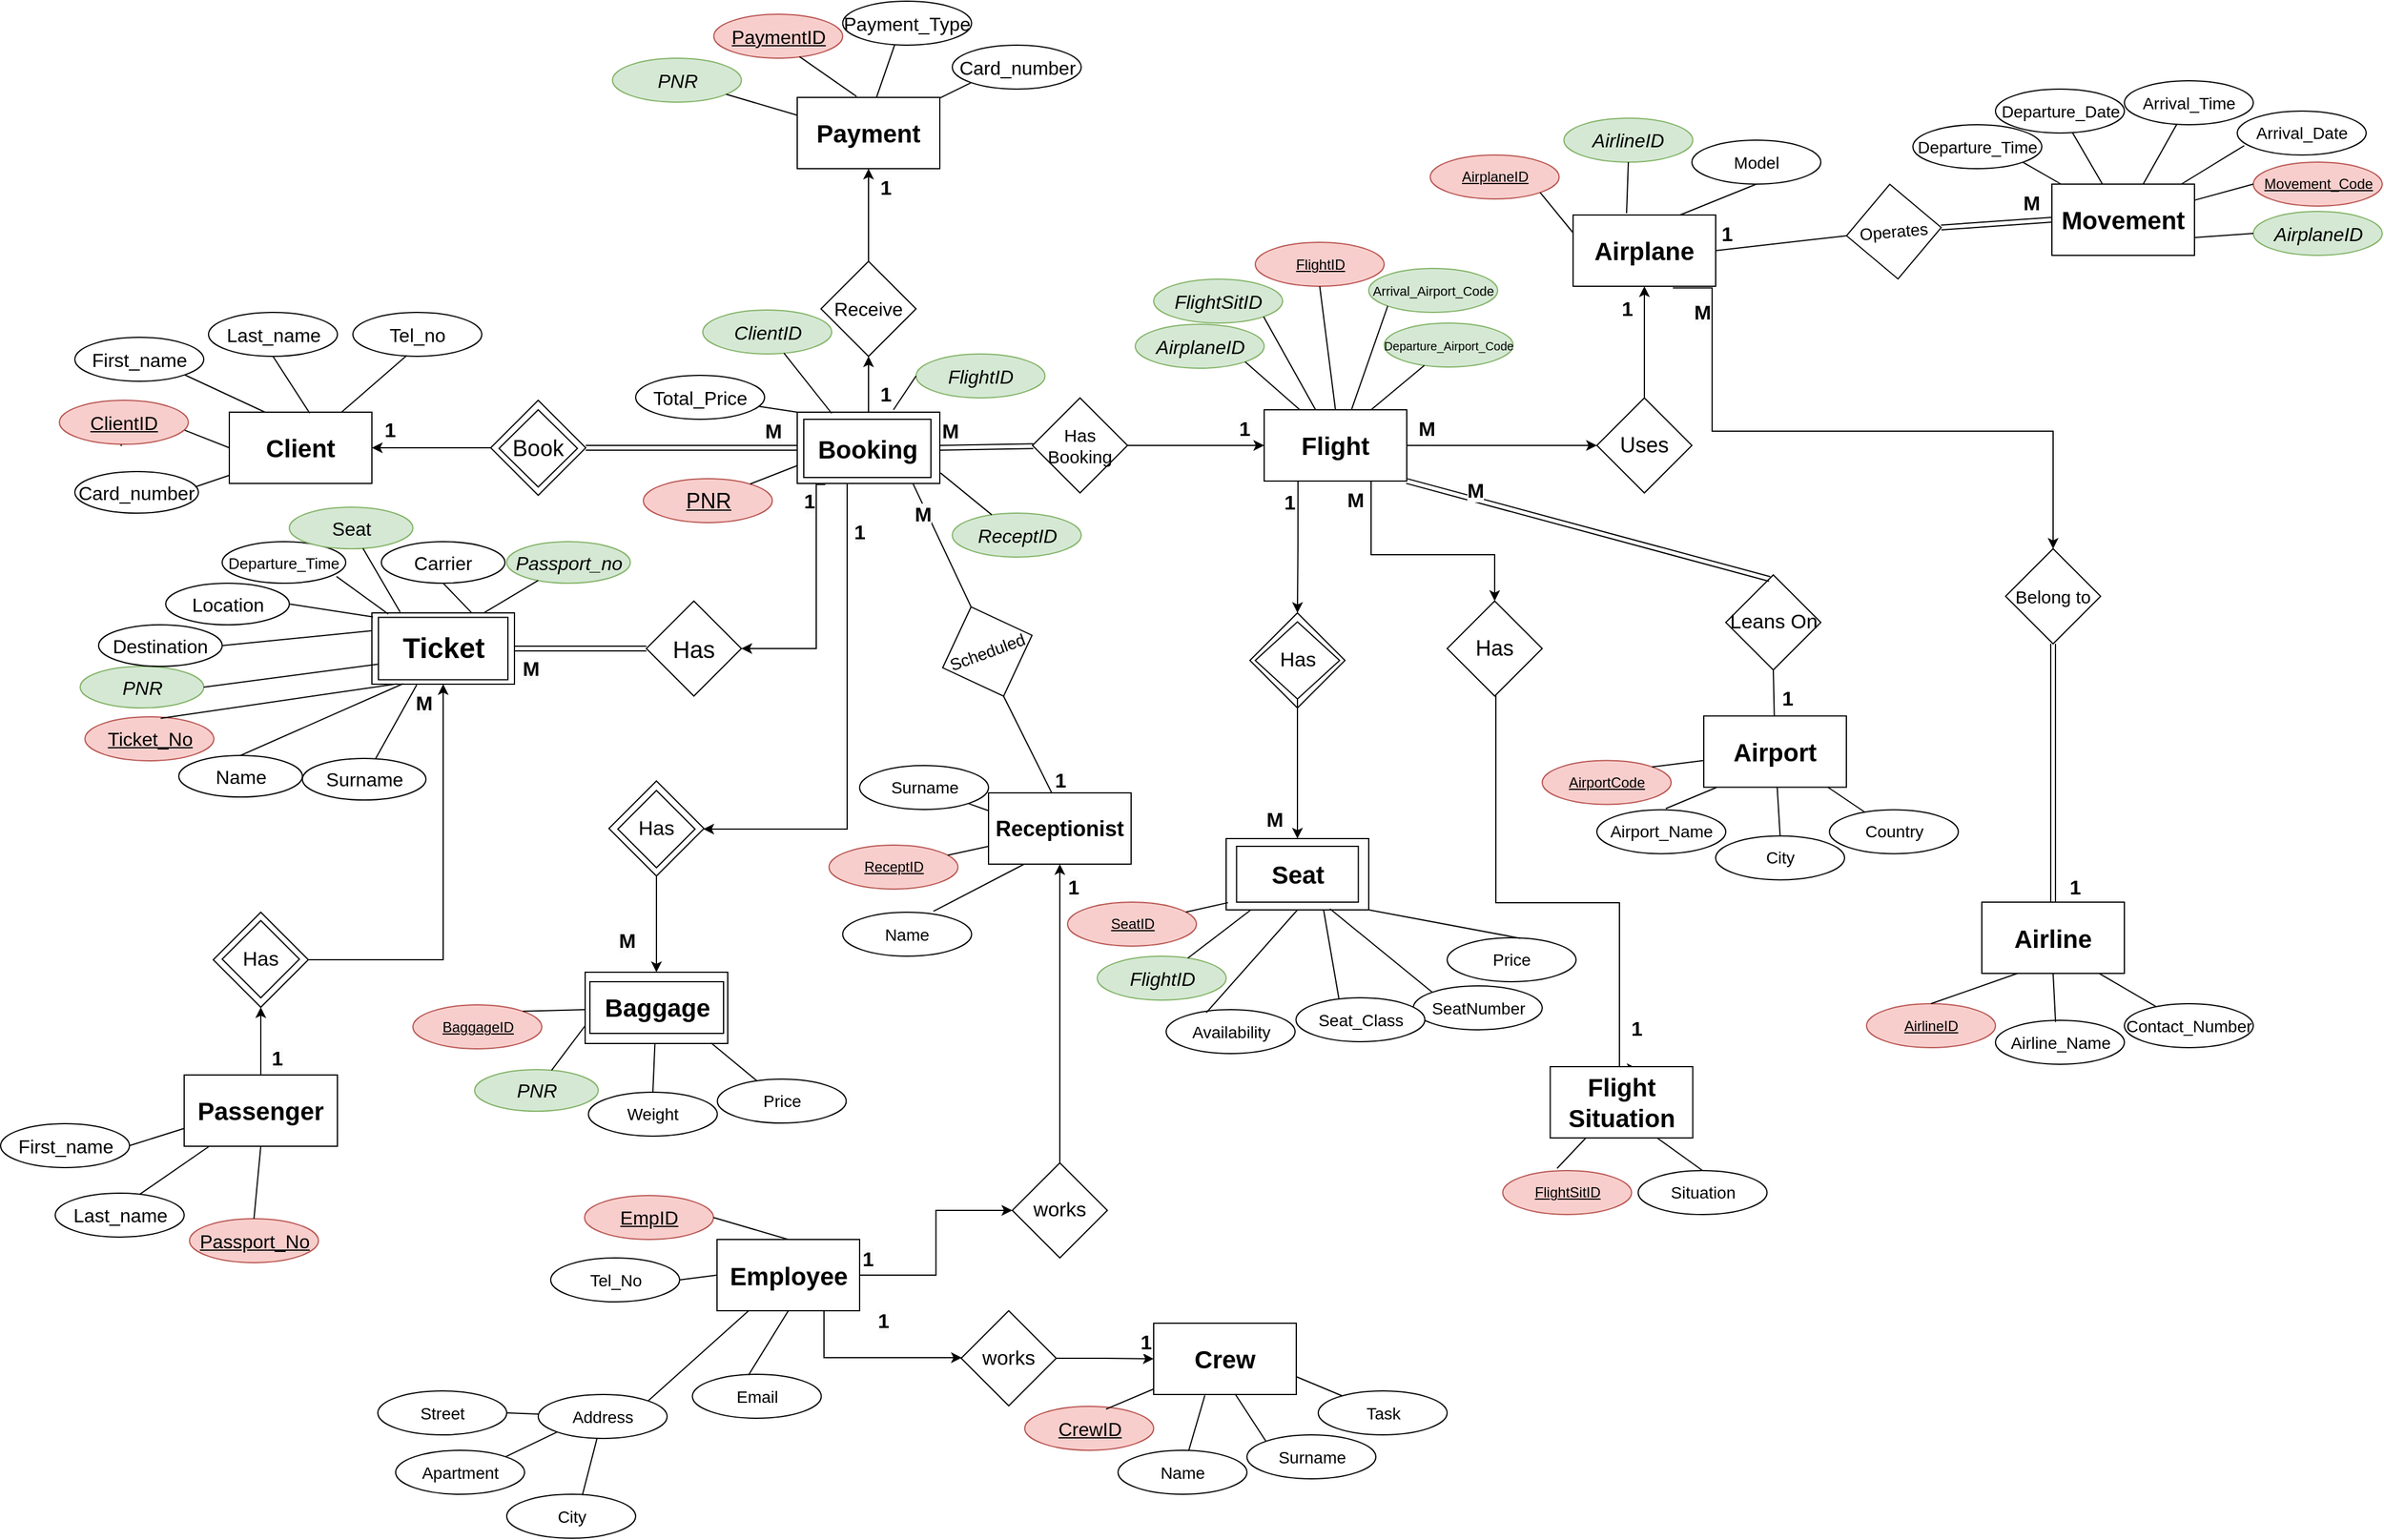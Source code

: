 <mxfile version="21.2.9" type="github">
  <diagram id="DxEy4AewGMRTmrpIX870" name="Sayfa -1">
    <mxGraphModel dx="2117" dy="1750" grid="1" gridSize="13" guides="1" tooltips="1" connect="1" arrows="1" fold="1" page="1" pageScale="1" pageWidth="827" pageHeight="1169" math="0" shadow="0">
      <root>
        <mxCell id="0" />
        <mxCell id="1" parent="0" />
        <mxCell id="j6KMdEsS2Ehn0cWHgv-K-1" value="&lt;h1&gt;&lt;font style=&quot;font-size: 21px;&quot;&gt;&lt;b&gt;Client&lt;/b&gt;&lt;/font&gt;&lt;/h1&gt;" style="rounded=0;whiteSpace=wrap;html=1;" parent="1" vertex="1">
          <mxGeometry x="-598" y="322" width="120" height="60" as="geometry" />
        </mxCell>
        <mxCell id="j6KMdEsS2Ehn0cWHgv-K-9" value="" style="edgeStyle=orthogonalEdgeStyle;rounded=0;orthogonalLoop=1;jettySize=auto;html=1;strokeWidth=1;" parent="1" source="j6KMdEsS2Ehn0cWHgv-K-6" target="D8szwjgX1KIRaP4R6oDy-26" edge="1">
          <mxGeometry relative="1" as="geometry">
            <mxPoint x="507" y="351" as="targetPoint" />
          </mxGeometry>
        </mxCell>
        <mxCell id="j6KMdEsS2Ehn0cWHgv-K-43" value="" style="edgeStyle=orthogonalEdgeStyle;rounded=0;orthogonalLoop=1;jettySize=auto;html=1;exitX=0.75;exitY=1;exitDx=0;exitDy=0;" parent="1" source="j6KMdEsS2Ehn0cWHgv-K-6" target="j6KMdEsS2Ehn0cWHgv-K-42" edge="1">
          <mxGeometry relative="1" as="geometry">
            <Array as="points">
              <mxPoint x="363" y="442" />
              <mxPoint x="467" y="442" />
            </Array>
          </mxGeometry>
        </mxCell>
        <mxCell id="j6KMdEsS2Ehn0cWHgv-K-47" value="" style="edgeStyle=orthogonalEdgeStyle;rounded=0;orthogonalLoop=1;jettySize=auto;html=1;exitX=0.237;exitY=1.005;exitDx=0;exitDy=0;exitPerimeter=0;" parent="1" source="j6KMdEsS2Ehn0cWHgv-K-6" target="j6KMdEsS2Ehn0cWHgv-K-46" edge="1">
          <mxGeometry relative="1" as="geometry" />
        </mxCell>
        <mxCell id="j6KMdEsS2Ehn0cWHgv-K-6" value="&lt;h1 style=&quot;border-color: var(--border-color);&quot;&gt;&lt;span style=&quot;font-size: 21px;&quot;&gt;Flight&lt;/span&gt;&lt;/h1&gt;" style="whiteSpace=wrap;html=1;rounded=0;" parent="1" vertex="1">
          <mxGeometry x="273" y="320" width="120" height="60" as="geometry" />
        </mxCell>
        <mxCell id="j6KMdEsS2Ehn0cWHgv-K-8" value="&lt;h1 style=&quot;border-color: var(--border-color);&quot;&gt;&lt;font style=&quot;font-size: 21px;&quot;&gt;Airplane&lt;/font&gt;&lt;/h1&gt;" style="whiteSpace=wrap;html=1;rounded=0;" parent="1" vertex="1">
          <mxGeometry x="533" y="156" width="120" height="60" as="geometry" />
        </mxCell>
        <mxCell id="j6KMdEsS2Ehn0cWHgv-K-10" value="&lt;h1 style=&quot;border-color: var(--border-color);&quot;&gt;&lt;font style=&quot;border-color: var(--border-color); font-size: 21px;&quot;&gt;Airline&lt;/font&gt;&lt;/h1&gt;" style="rounded=0;whiteSpace=wrap;html=1;" parent="1" vertex="1">
          <mxGeometry x="877" y="734.5" width="120" height="60" as="geometry" />
        </mxCell>
        <mxCell id="j6KMdEsS2Ehn0cWHgv-K-26" value="" style="edgeStyle=orthogonalEdgeStyle;rounded=0;orthogonalLoop=1;jettySize=auto;html=1;" parent="1" source="j6KMdEsS2Ehn0cWHgv-K-16" target="j6KMdEsS2Ehn0cWHgv-K-25" edge="1">
          <mxGeometry relative="1" as="geometry" />
        </mxCell>
        <mxCell id="j6KMdEsS2Ehn0cWHgv-K-16" value="&lt;h1 style=&quot;border-color: var(--border-color);&quot;&gt;&lt;span style=&quot;font-size: 21px;&quot;&gt;Passenger&lt;/span&gt;&lt;/h1&gt;" style="whiteSpace=wrap;html=1;rounded=0;" parent="1" vertex="1">
          <mxGeometry x="-636" y="880" width="129" height="60" as="geometry" />
        </mxCell>
        <mxCell id="j6KMdEsS2Ehn0cWHgv-K-21" value="&lt;h1 style=&quot;border-color: var(--border-color);&quot;&gt;&lt;font style=&quot;font-size: 21px;&quot;&gt;Movement&lt;/font&gt;&lt;/h1&gt;" style="whiteSpace=wrap;html=1;rounded=0;" parent="1" vertex="1">
          <mxGeometry x="936" y="130" width="120" height="60" as="geometry" />
        </mxCell>
        <mxCell id="j6KMdEsS2Ehn0cWHgv-K-30" value="" style="edgeStyle=orthogonalEdgeStyle;rounded=0;orthogonalLoop=1;jettySize=auto;html=1;" parent="1" source="j6KMdEsS2Ehn0cWHgv-K-25" target="j6KMdEsS2Ehn0cWHgv-K-29" edge="1">
          <mxGeometry relative="1" as="geometry" />
        </mxCell>
        <mxCell id="j6KMdEsS2Ehn0cWHgv-K-25" value="&lt;font style=&quot;font-size: 20px;&quot;&gt;Has&lt;/font&gt;" style="rhombus;whiteSpace=wrap;html=1;rounded=0;" parent="1" vertex="1">
          <mxGeometry x="-611.5" y="743" width="80" height="80" as="geometry" />
        </mxCell>
        <mxCell id="j6KMdEsS2Ehn0cWHgv-K-76" value="" style="edgeStyle=orthogonalEdgeStyle;rounded=0;orthogonalLoop=1;jettySize=auto;html=1;entryX=0;entryY=0.5;entryDx=0;entryDy=0;shape=link;" parent="1" source="j6KMdEsS2Ehn0cWHgv-K-29" target="j6KMdEsS2Ehn0cWHgv-K-81" edge="1">
          <mxGeometry relative="1" as="geometry">
            <mxPoint x="-325" y="521" as="targetPoint" />
          </mxGeometry>
        </mxCell>
        <mxCell id="j6KMdEsS2Ehn0cWHgv-K-29" value="&lt;h1 style=&quot;border-color: var(--border-color);&quot;&gt;Ticket&lt;/h1&gt;" style="whiteSpace=wrap;html=1;rounded=0;" parent="1" vertex="1">
          <mxGeometry x="-478" y="491" width="120" height="60" as="geometry" />
        </mxCell>
        <mxCell id="j6KMdEsS2Ehn0cWHgv-K-34" value="&lt;font style=&quot;font-size: 17px;&quot;&gt;Leans On&lt;/font&gt;" style="rhombus;whiteSpace=wrap;html=1;rounded=0;" parent="1" vertex="1">
          <mxGeometry x="661.5" y="459" width="80" height="80" as="geometry" />
        </mxCell>
        <mxCell id="j6KMdEsS2Ehn0cWHgv-K-38" value="" style="edgeStyle=orthogonalEdgeStyle;rounded=0;orthogonalLoop=1;jettySize=auto;html=1;exitX=0.7;exitY=1.023;exitDx=0;exitDy=0;exitPerimeter=0;" parent="1" source="j6KMdEsS2Ehn0cWHgv-K-8" edge="1">
          <mxGeometry relative="1" as="geometry">
            <mxPoint x="718" y="381" as="sourcePoint" />
            <mxPoint x="937" y="437" as="targetPoint" />
            <Array as="points">
              <mxPoint x="650" y="217" />
              <mxPoint x="650" y="338" />
              <mxPoint x="937" y="338" />
            </Array>
          </mxGeometry>
        </mxCell>
        <mxCell id="j6KMdEsS2Ehn0cWHgv-K-39" value="" style="edgeStyle=orthogonalEdgeStyle;rounded=0;orthogonalLoop=1;jettySize=auto;html=1;entryX=0.5;entryY=0;entryDx=0;entryDy=0;shape=link;" parent="1" source="j6KMdEsS2Ehn0cWHgv-K-37" target="j6KMdEsS2Ehn0cWHgv-K-10" edge="1">
          <mxGeometry relative="1" as="geometry">
            <mxPoint x="887" y="734.5" as="targetPoint" />
          </mxGeometry>
        </mxCell>
        <mxCell id="j6KMdEsS2Ehn0cWHgv-K-37" value="&lt;font style=&quot;font-size: 15px;&quot;&gt;Belong to&lt;/font&gt;" style="rhombus;whiteSpace=wrap;html=1;" parent="1" vertex="1">
          <mxGeometry x="897" y="437" width="80" height="80" as="geometry" />
        </mxCell>
        <mxCell id="j6KMdEsS2Ehn0cWHgv-K-45" value="" style="edgeStyle=orthogonalEdgeStyle;rounded=0;orthogonalLoop=1;jettySize=auto;html=1;exitX=0.5;exitY=1;exitDx=0;exitDy=0;entryX=0.613;entryY=0.03;entryDx=0;entryDy=0;entryPerimeter=0;" parent="1" source="j6KMdEsS2Ehn0cWHgv-K-42" target="j6KMdEsS2Ehn0cWHgv-K-44" edge="1">
          <mxGeometry relative="1" as="geometry">
            <Array as="points">
              <mxPoint x="467" y="556" />
              <mxPoint x="468" y="556" />
              <mxPoint x="468" y="735" />
              <mxPoint x="572" y="735" />
              <mxPoint x="572" y="875" />
            </Array>
          </mxGeometry>
        </mxCell>
        <mxCell id="j6KMdEsS2Ehn0cWHgv-K-42" value="&lt;font style=&quot;font-size: 18px;&quot;&gt;Has&lt;/font&gt;" style="rhombus;whiteSpace=wrap;html=1;rounded=0;" parent="1" vertex="1">
          <mxGeometry x="427" y="481" width="80" height="80" as="geometry" />
        </mxCell>
        <mxCell id="j6KMdEsS2Ehn0cWHgv-K-44" value="&lt;h1 style=&quot;border-color: var(--border-color); font-size: 21px;&quot;&gt;Flight Situation&lt;/h1&gt;" style="whiteSpace=wrap;html=1;rounded=0;" parent="1" vertex="1">
          <mxGeometry x="513.75" y="873" width="120" height="60" as="geometry" />
        </mxCell>
        <mxCell id="j6KMdEsS2Ehn0cWHgv-K-46" value="" style="rhombus;whiteSpace=wrap;html=1;rounded=0;" parent="1" vertex="1">
          <mxGeometry x="261" y="491" width="80" height="80" as="geometry" />
        </mxCell>
        <mxCell id="j6KMdEsS2Ehn0cWHgv-K-50" value="" style="edgeStyle=orthogonalEdgeStyle;rounded=0;orthogonalLoop=1;jettySize=auto;html=1;" parent="1" source="j6KMdEsS2Ehn0cWHgv-K-48" target="j6KMdEsS2Ehn0cWHgv-K-49" edge="1">
          <mxGeometry relative="1" as="geometry" />
        </mxCell>
        <mxCell id="j6KMdEsS2Ehn0cWHgv-K-48" value="&lt;font style=&quot;font-size: 17px;&quot;&gt;Has&lt;/font&gt;" style="rhombus;whiteSpace=wrap;html=1;" parent="1" vertex="1">
          <mxGeometry x="265.5" y="498.5" width="71" height="65" as="geometry" />
        </mxCell>
        <mxCell id="j6KMdEsS2Ehn0cWHgv-K-49" value="&lt;span style=&quot;font-size: 21px;&quot;&gt;&lt;b&gt;Seats&lt;/b&gt;&lt;/span&gt;" style="whiteSpace=wrap;html=1;" parent="1" vertex="1">
          <mxGeometry x="241" y="681" width="120" height="60" as="geometry" />
        </mxCell>
        <mxCell id="j6KMdEsS2Ehn0cWHgv-K-51" value="&lt;span style=&quot;font-size: 21px;&quot;&gt;&lt;b&gt;Seat&lt;/b&gt;&lt;/span&gt;" style="whiteSpace=wrap;html=1;" parent="1" vertex="1">
          <mxGeometry x="249.75" y="687.5" width="102.5" height="47" as="geometry" />
        </mxCell>
        <mxCell id="j6KMdEsS2Ehn0cWHgv-K-55" value="" style="edgeStyle=orthogonalEdgeStyle;rounded=0;orthogonalLoop=1;jettySize=auto;html=1;" parent="1" source="j6KMdEsS2Ehn0cWHgv-K-53" target="j6KMdEsS2Ehn0cWHgv-K-54" edge="1">
          <mxGeometry relative="1" as="geometry" />
        </mxCell>
        <mxCell id="j6KMdEsS2Ehn0cWHgv-K-61" value="" style="edgeStyle=orthogonalEdgeStyle;rounded=0;orthogonalLoop=1;jettySize=auto;html=1;exitX=0.75;exitY=1;exitDx=0;exitDy=0;" parent="1" source="j6KMdEsS2Ehn0cWHgv-K-53" target="j6KMdEsS2Ehn0cWHgv-K-60" edge="1">
          <mxGeometry relative="1" as="geometry">
            <mxPoint x="-39" y="1027" as="sourcePoint" />
            <Array as="points">
              <mxPoint x="-97" y="1118" />
            </Array>
          </mxGeometry>
        </mxCell>
        <mxCell id="j6KMdEsS2Ehn0cWHgv-K-53" value="&lt;h1 style=&quot;border-color: var(--border-color);&quot;&gt;&lt;span style=&quot;font-size: 21px;&quot;&gt;Employee&lt;/span&gt;&lt;/h1&gt;" style="whiteSpace=wrap;html=1;rounded=0;" parent="1" vertex="1">
          <mxGeometry x="-187.5" y="1018.5" width="120" height="60" as="geometry" />
        </mxCell>
        <mxCell id="j6KMdEsS2Ehn0cWHgv-K-59" value="" style="edgeStyle=orthogonalEdgeStyle;rounded=0;orthogonalLoop=1;jettySize=auto;html=1;" parent="1" source="j6KMdEsS2Ehn0cWHgv-K-54" target="j6KMdEsS2Ehn0cWHgv-K-58" edge="1">
          <mxGeometry relative="1" as="geometry" />
        </mxCell>
        <mxCell id="j6KMdEsS2Ehn0cWHgv-K-54" value="&lt;font style=&quot;font-size: 17px;&quot;&gt;works&lt;/font&gt;" style="rhombus;whiteSpace=wrap;html=1;rounded=0;" parent="1" vertex="1">
          <mxGeometry x="61" y="954" width="80" height="80" as="geometry" />
        </mxCell>
        <mxCell id="j6KMdEsS2Ehn0cWHgv-K-58" value="&lt;h1 style=&quot;border-color: var(--border-color); font-size: 18px;&quot;&gt;&lt;span style=&quot;&quot;&gt;Receptionist&lt;/span&gt;&lt;/h1&gt;" style="whiteSpace=wrap;html=1;rounded=0;" parent="1" vertex="1">
          <mxGeometry x="41" y="642.5" width="120" height="60" as="geometry" />
        </mxCell>
        <mxCell id="j6KMdEsS2Ehn0cWHgv-K-63" value="" style="edgeStyle=orthogonalEdgeStyle;rounded=0;orthogonalLoop=1;jettySize=auto;html=1;" parent="1" source="j6KMdEsS2Ehn0cWHgv-K-60" target="j6KMdEsS2Ehn0cWHgv-K-62" edge="1">
          <mxGeometry relative="1" as="geometry" />
        </mxCell>
        <mxCell id="j6KMdEsS2Ehn0cWHgv-K-60" value="&lt;font style=&quot;font-size: 17px;&quot;&gt;works&lt;/font&gt;" style="rhombus;whiteSpace=wrap;html=1;rounded=0;" parent="1" vertex="1">
          <mxGeometry x="18" y="1078.5" width="80" height="80" as="geometry" />
        </mxCell>
        <mxCell id="j6KMdEsS2Ehn0cWHgv-K-62" value="&lt;h1 style=&quot;border-color: var(--border-color); font-size: 21px;&quot;&gt;&lt;span style=&quot;&quot;&gt;Crew&lt;/span&gt;&lt;/h1&gt;" style="whiteSpace=wrap;html=1;rounded=0;" parent="1" vertex="1">
          <mxGeometry x="180" y="1089" width="120" height="60" as="geometry" />
        </mxCell>
        <mxCell id="j6KMdEsS2Ehn0cWHgv-K-74" value="" style="edgeStyle=orthogonalEdgeStyle;rounded=0;orthogonalLoop=1;jettySize=auto;html=1;entryX=1;entryY=0.5;entryDx=0;entryDy=0;shape=link;" parent="1" source="j6KMdEsS2Ehn0cWHgv-K-73" target="D8szwjgX1KIRaP4R6oDy-1" edge="1">
          <mxGeometry relative="1" as="geometry">
            <mxPoint x="-299" y="351" as="targetPoint" />
          </mxGeometry>
        </mxCell>
        <mxCell id="j6KMdEsS2Ehn0cWHgv-K-77" value="" style="edgeStyle=orthogonalEdgeStyle;rounded=0;orthogonalLoop=1;jettySize=auto;html=1;entryX=1;entryY=0.5;entryDx=0;entryDy=0;exitX=0.197;exitY=1.015;exitDx=0;exitDy=0;exitPerimeter=0;" parent="1" source="j6KMdEsS2Ehn0cWHgv-K-73" target="j6KMdEsS2Ehn0cWHgv-K-81" edge="1">
          <mxGeometry relative="1" as="geometry">
            <mxPoint x="-245" y="521" as="targetPoint" />
            <Array as="points">
              <mxPoint x="-104" y="383" />
              <mxPoint x="-104" y="521" />
            </Array>
          </mxGeometry>
        </mxCell>
        <mxCell id="j6KMdEsS2Ehn0cWHgv-K-84" value="" style="edgeStyle=orthogonalEdgeStyle;rounded=0;orthogonalLoop=1;jettySize=auto;html=1;" parent="1" source="j6KMdEsS2Ehn0cWHgv-K-73" target="j6KMdEsS2Ehn0cWHgv-K-83" edge="1">
          <mxGeometry relative="1" as="geometry">
            <Array as="points">
              <mxPoint x="-78" y="673" />
            </Array>
          </mxGeometry>
        </mxCell>
        <mxCell id="j6KMdEsS2Ehn0cWHgv-K-92" value="" style="edgeStyle=orthogonalEdgeStyle;rounded=0;orthogonalLoop=1;jettySize=auto;html=1;exitX=0.5;exitY=0;exitDx=0;exitDy=0;" parent="1" source="j6KMdEsS2Ehn0cWHgv-K-73" target="j6KMdEsS2Ehn0cWHgv-K-91" edge="1">
          <mxGeometry relative="1" as="geometry" />
        </mxCell>
        <mxCell id="j6KMdEsS2Ehn0cWHgv-K-73" value="&lt;h1 style=&quot;border-color: var(--border-color);&quot;&gt;&lt;span style=&quot;font-size: 21px;&quot;&gt;Booking&lt;/span&gt;&lt;/h1&gt;" style="whiteSpace=wrap;html=1;rounded=0;" parent="1" vertex="1">
          <mxGeometry x="-120" y="322" width="120" height="60" as="geometry" />
        </mxCell>
        <mxCell id="j6KMdEsS2Ehn0cWHgv-K-81" value="&lt;font style=&quot;font-size: 20px;&quot;&gt;Has&lt;/font&gt;" style="rhombus;whiteSpace=wrap;html=1;rounded=0;" parent="1" vertex="1">
          <mxGeometry x="-247" y="481" width="80" height="80" as="geometry" />
        </mxCell>
        <mxCell id="j6KMdEsS2Ehn0cWHgv-K-86" value="" style="edgeStyle=orthogonalEdgeStyle;rounded=0;orthogonalLoop=1;jettySize=auto;html=1;" parent="1" source="j6KMdEsS2Ehn0cWHgv-K-83" target="j6KMdEsS2Ehn0cWHgv-K-85" edge="1">
          <mxGeometry relative="1" as="geometry" />
        </mxCell>
        <mxCell id="j6KMdEsS2Ehn0cWHgv-K-83" value="&lt;font style=&quot;font-size: 20px;&quot;&gt;Has&lt;/font&gt;" style="rhombus;whiteSpace=wrap;html=1;rounded=0;" parent="1" vertex="1">
          <mxGeometry x="-278.5" y="632.5" width="80" height="80" as="geometry" />
        </mxCell>
        <mxCell id="j6KMdEsS2Ehn0cWHgv-K-85" value="&lt;h1 style=&quot;border-color: var(--border-color);&quot;&gt;&lt;span style=&quot;font-size: 21px;&quot;&gt;Baggage&lt;/span&gt;&lt;/h1&gt;" style="whiteSpace=wrap;html=1;rounded=0;" parent="1" vertex="1">
          <mxGeometry x="-298.5" y="793.5" width="120" height="60" as="geometry" />
        </mxCell>
        <mxCell id="j6KMdEsS2Ehn0cWHgv-K-88" value="&lt;h1 style=&quot;border-color: var(--border-color);&quot;&gt;Ticket&lt;/h1&gt;" style="whiteSpace=wrap;html=1;rounded=0;" parent="1" vertex="1">
          <mxGeometry x="-472.5" y="494.75" width="109" height="52.5" as="geometry" />
        </mxCell>
        <mxCell id="j6KMdEsS2Ehn0cWHgv-K-90" value="&lt;font style=&quot;font-size: 17px;&quot;&gt;Has&lt;/font&gt;" style="rhombus;whiteSpace=wrap;html=1;direction=south;" parent="1" vertex="1">
          <mxGeometry x="-604" y="750" width="65" height="65" as="geometry" />
        </mxCell>
        <mxCell id="j6KMdEsS2Ehn0cWHgv-K-94" value="" style="edgeStyle=orthogonalEdgeStyle;rounded=0;orthogonalLoop=1;jettySize=auto;html=1;" parent="1" source="j6KMdEsS2Ehn0cWHgv-K-91" target="j6KMdEsS2Ehn0cWHgv-K-93" edge="1">
          <mxGeometry relative="1" as="geometry" />
        </mxCell>
        <mxCell id="j6KMdEsS2Ehn0cWHgv-K-91" value="&lt;font style=&quot;font-size: 16px;&quot;&gt;Receive&lt;/font&gt;" style="rhombus;whiteSpace=wrap;html=1;rounded=0;" parent="1" vertex="1">
          <mxGeometry x="-100" y="195" width="80" height="80" as="geometry" />
        </mxCell>
        <mxCell id="j6KMdEsS2Ehn0cWHgv-K-93" value="&lt;h1 style=&quot;border-color: var(--border-color);&quot;&gt;&lt;span style=&quot;font-size: 21px;&quot;&gt;Payment&lt;/span&gt;&lt;/h1&gt;" style="whiteSpace=wrap;html=1;rounded=0;" parent="1" vertex="1">
          <mxGeometry x="-120" y="57" width="120" height="60" as="geometry" />
        </mxCell>
        <mxCell id="j6KMdEsS2Ehn0cWHgv-K-95" value="" style="endArrow=none;html=1;rounded=0;exitX=1;exitY=0.5;exitDx=0;exitDy=0;shape=link;" parent="1" source="j6KMdEsS2Ehn0cWHgv-K-73" target="j6KMdEsS2Ehn0cWHgv-K-96" edge="1">
          <mxGeometry width="50" height="50" relative="1" as="geometry">
            <mxPoint x="104" y="453" as="sourcePoint" />
            <mxPoint x="65" y="352" as="targetPoint" />
          </mxGeometry>
        </mxCell>
        <mxCell id="j6KMdEsS2Ehn0cWHgv-K-97" value="" style="edgeStyle=orthogonalEdgeStyle;rounded=0;orthogonalLoop=1;jettySize=auto;html=1;" parent="1" source="j6KMdEsS2Ehn0cWHgv-K-96" target="j6KMdEsS2Ehn0cWHgv-K-6" edge="1">
          <mxGeometry relative="1" as="geometry" />
        </mxCell>
        <mxCell id="j6KMdEsS2Ehn0cWHgv-K-96" value="&lt;font style=&quot;font-size: 15px;&quot;&gt;Has Booking&lt;/font&gt;" style="rhombus;whiteSpace=wrap;html=1;" parent="1" vertex="1">
          <mxGeometry x="78" y="310" width="80" height="80" as="geometry" />
        </mxCell>
        <mxCell id="j6KMdEsS2Ehn0cWHgv-K-98" value="" style="endArrow=none;html=1;rounded=0;entryX=0.813;entryY=1.007;entryDx=0;entryDy=0;entryPerimeter=0;exitX=0.5;exitY=0;exitDx=0;exitDy=0;" parent="1" source="j6KMdEsS2Ehn0cWHgv-K-99" target="j6KMdEsS2Ehn0cWHgv-K-73" edge="1">
          <mxGeometry width="50" height="50" relative="1" as="geometry">
            <mxPoint x="26" y="442" as="sourcePoint" />
            <mxPoint x="76" y="442" as="targetPoint" />
          </mxGeometry>
        </mxCell>
        <mxCell id="j6KMdEsS2Ehn0cWHgv-K-99" value="&lt;font style=&quot;font-size: 14px;&quot;&gt;Scheduled&lt;/font&gt;" style="rhombus;whiteSpace=wrap;html=1;rotation=-20;" parent="1" vertex="1">
          <mxGeometry y="483.5" width="80" height="80" as="geometry" />
        </mxCell>
        <mxCell id="j6KMdEsS2Ehn0cWHgv-K-100" value="" style="endArrow=none;html=1;rounded=0;entryX=0.443;entryY=-0.001;entryDx=0;entryDy=0;entryPerimeter=0;exitX=0.5;exitY=1;exitDx=0;exitDy=0;" parent="1" source="j6KMdEsS2Ehn0cWHgv-K-99" target="j6KMdEsS2Ehn0cWHgv-K-58" edge="1">
          <mxGeometry width="50" height="50" relative="1" as="geometry">
            <mxPoint x="26" y="492" as="sourcePoint" />
            <mxPoint x="76" y="442" as="targetPoint" />
          </mxGeometry>
        </mxCell>
        <mxCell id="j6KMdEsS2Ehn0cWHgv-K-101" value="&lt;h1 style=&quot;border-color: var(--border-color);&quot;&gt;&lt;font style=&quot;border-color: var(--border-color); font-size: 21px;&quot;&gt;Airport&lt;/font&gt;&lt;/h1&gt;" style="whiteSpace=wrap;html=1;rounded=0;" parent="1" vertex="1">
          <mxGeometry x="643" y="577.75" width="120" height="60" as="geometry" />
        </mxCell>
        <mxCell id="j6KMdEsS2Ehn0cWHgv-K-102" value="" style="endArrow=none;html=1;rounded=0;entryX=1;entryY=1;entryDx=0;entryDy=0;exitX=0.462;exitY=0.043;exitDx=0;exitDy=0;shape=link;exitPerimeter=0;" parent="1" source="j6KMdEsS2Ehn0cWHgv-K-34" target="j6KMdEsS2Ehn0cWHgv-K-6" edge="1">
          <mxGeometry width="50" height="50" relative="1" as="geometry">
            <mxPoint x="572" y="492" as="sourcePoint" />
            <mxPoint x="622" y="442" as="targetPoint" />
          </mxGeometry>
        </mxCell>
        <mxCell id="j6KMdEsS2Ehn0cWHgv-K-103" value="" style="endArrow=none;html=1;rounded=0;entryX=0.5;entryY=1;entryDx=0;entryDy=0;" parent="1" source="j6KMdEsS2Ehn0cWHgv-K-101" target="j6KMdEsS2Ehn0cWHgv-K-34" edge="1">
          <mxGeometry width="50" height="50" relative="1" as="geometry">
            <mxPoint x="572" y="687" as="sourcePoint" />
            <mxPoint x="622" y="637" as="targetPoint" />
          </mxGeometry>
        </mxCell>
        <mxCell id="j6KMdEsS2Ehn0cWHgv-K-104" value="&lt;font style=&quot;font-size: 14px;&quot;&gt;Operates&lt;/font&gt;" style="rhombus;whiteSpace=wrap;html=1;rotation=-5;" parent="1" vertex="1">
          <mxGeometry x="763" y="130" width="80" height="80" as="geometry" />
        </mxCell>
        <mxCell id="j6KMdEsS2Ehn0cWHgv-K-105" value="" style="endArrow=none;html=1;rounded=0;entryX=0;entryY=0.5;entryDx=0;entryDy=0;exitX=1;exitY=0.5;exitDx=0;exitDy=0;" parent="1" source="j6KMdEsS2Ehn0cWHgv-K-8" target="j6KMdEsS2Ehn0cWHgv-K-104" edge="1">
          <mxGeometry width="50" height="50" relative="1" as="geometry">
            <mxPoint x="650" y="247" as="sourcePoint" />
            <mxPoint x="609" y="221" as="targetPoint" />
          </mxGeometry>
        </mxCell>
        <mxCell id="j6KMdEsS2Ehn0cWHgv-K-106" value="" style="endArrow=none;html=1;rounded=0;entryX=0;entryY=0.5;entryDx=0;entryDy=0;exitX=1;exitY=0.5;exitDx=0;exitDy=0;shape=link;" parent="1" source="j6KMdEsS2Ehn0cWHgv-K-104" target="j6KMdEsS2Ehn0cWHgv-K-21" edge="1">
          <mxGeometry width="50" height="50" relative="1" as="geometry">
            <mxPoint x="689" y="245" as="sourcePoint" />
            <mxPoint x="739" y="195" as="targetPoint" />
          </mxGeometry>
        </mxCell>
        <mxCell id="D8szwjgX1KIRaP4R6oDy-6" value="" style="edgeStyle=orthogonalEdgeStyle;rounded=0;orthogonalLoop=1;jettySize=auto;html=1;" parent="1" source="D8szwjgX1KIRaP4R6oDy-1" target="j6KMdEsS2Ehn0cWHgv-K-1" edge="1">
          <mxGeometry relative="1" as="geometry" />
        </mxCell>
        <mxCell id="D8szwjgX1KIRaP4R6oDy-1" value="&lt;font style=&quot;font-size: 19px;&quot;&gt;Book&lt;/font&gt;" style="rhombus;whiteSpace=wrap;html=1;" parent="1" vertex="1">
          <mxGeometry x="-378" y="312" width="80" height="80" as="geometry" />
        </mxCell>
        <mxCell id="D8szwjgX1KIRaP4R6oDy-50" style="edgeStyle=orthogonalEdgeStyle;rounded=0;orthogonalLoop=1;jettySize=auto;html=1;exitX=0.5;exitY=1;exitDx=0;exitDy=0;" parent="1" source="D8szwjgX1KIRaP4R6oDy-8" edge="1">
          <mxGeometry relative="1" as="geometry">
            <mxPoint x="-689" y="351" as="targetPoint" />
          </mxGeometry>
        </mxCell>
        <mxCell id="D8szwjgX1KIRaP4R6oDy-8" value="&lt;u style=&quot;font-size: 16px;&quot;&gt;&lt;font style=&quot;font-size: 16px;&quot;&gt;ClientID&lt;/font&gt;&lt;/u&gt;" style="ellipse;whiteSpace=wrap;html=1;rotation=0;fillColor=#f8cecc;strokeColor=#b85450;" parent="1" vertex="1">
          <mxGeometry x="-741" y="312" width="108.5" height="37" as="geometry" />
        </mxCell>
        <mxCell id="D8szwjgX1KIRaP4R6oDy-9" value="&#xa;&lt;b style=&quot;border-color: var(--border-color); color: rgb(0, 0, 0); font-family: Helvetica; font-size: 17px; font-style: normal; font-variant-ligatures: normal; font-variant-caps: normal; letter-spacing: normal; orphans: 2; text-align: center; text-indent: 0px; text-transform: none; widows: 2; word-spacing: 0px; -webkit-text-stroke-width: 0px; background-color: rgb(251, 251, 251); text-decoration-thickness: initial; text-decoration-style: initial; text-decoration-color: initial;&quot;&gt;1&lt;/b&gt;&#xa;&#xa;" style="text;html=1;align=center;verticalAlign=middle;resizable=0;points=[];autosize=1;strokeColor=none;fillColor=none;" parent="1" vertex="1">
          <mxGeometry x="-482.5" y="312" width="39" height="65" as="geometry" />
        </mxCell>
        <mxCell id="D8szwjgX1KIRaP4R6oDy-10" value="&lt;b style=&quot;border-color: var(--border-color); color: rgb(0, 0, 0); font-family: Helvetica; font-size: 17px; font-style: normal; font-variant-ligatures: normal; font-variant-caps: normal; letter-spacing: normal; orphans: 2; text-align: center; text-indent: 0px; text-transform: none; widows: 2; word-spacing: 0px; -webkit-text-stroke-width: 0px; background-color: rgb(251, 251, 251); text-decoration-thickness: initial; text-decoration-style: initial; text-decoration-color: initial;&quot;&gt;M&lt;/b&gt;" style="text;whiteSpace=wrap;html=1;" parent="1" vertex="1">
          <mxGeometry x="-149" y="322" width="26" height="39" as="geometry" />
        </mxCell>
        <mxCell id="D8szwjgX1KIRaP4R6oDy-11" value="&lt;b style=&quot;border-color: var(--border-color); color: rgb(0, 0, 0); font-family: Helvetica; font-size: 17px; font-style: normal; font-variant-ligatures: normal; font-variant-caps: normal; letter-spacing: normal; orphans: 2; text-align: center; text-indent: 0px; text-transform: none; widows: 2; word-spacing: 0px; -webkit-text-stroke-width: 0px; background-color: rgb(251, 251, 251); text-decoration-thickness: initial; text-decoration-style: initial; text-decoration-color: initial;&quot;&gt;M&lt;/b&gt;" style="text;whiteSpace=wrap;html=1;" parent="1" vertex="1">
          <mxGeometry x="-353.5" y="522" width="26" height="39" as="geometry" />
        </mxCell>
        <mxCell id="D8szwjgX1KIRaP4R6oDy-12" value="&#xa;&lt;b style=&quot;border-color: var(--border-color); color: rgb(0, 0, 0); font-family: Helvetica; font-size: 17px; font-style: normal; font-variant-ligatures: normal; font-variant-caps: normal; letter-spacing: normal; orphans: 2; text-align: center; text-indent: 0px; text-transform: none; widows: 2; word-spacing: 0px; -webkit-text-stroke-width: 0px; background-color: rgb(251, 251, 251); text-decoration-thickness: initial; text-decoration-style: initial; text-decoration-color: initial;&quot;&gt;1&lt;/b&gt;&#xa;&#xa;" style="text;html=1;align=center;verticalAlign=middle;resizable=0;points=[];autosize=1;strokeColor=none;fillColor=none;" parent="1" vertex="1">
          <mxGeometry x="-130" y="372" width="39" height="65" as="geometry" />
        </mxCell>
        <mxCell id="D8szwjgX1KIRaP4R6oDy-13" value="&#xa;&lt;b style=&quot;border-color: var(--border-color); color: rgb(0, 0, 0); font-family: Helvetica; font-size: 17px; font-style: normal; font-variant-ligatures: normal; font-variant-caps: normal; letter-spacing: normal; orphans: 2; text-align: center; text-indent: 0px; text-transform: none; widows: 2; word-spacing: 0px; -webkit-text-stroke-width: 0px; background-color: rgb(251, 251, 251); text-decoration-thickness: initial; text-decoration-style: initial; text-decoration-color: initial;&quot;&gt;1&lt;/b&gt;&#xa;&#xa;" style="text;html=1;align=center;verticalAlign=middle;resizable=0;points=[];autosize=1;strokeColor=none;fillColor=none;" parent="1" vertex="1">
          <mxGeometry x="-578" y="841" width="39" height="65" as="geometry" />
        </mxCell>
        <mxCell id="D8szwjgX1KIRaP4R6oDy-14" value="&lt;b style=&quot;border-color: var(--border-color); color: rgb(0, 0, 0); font-family: Helvetica; font-size: 17px; font-style: normal; font-variant-ligatures: normal; font-variant-caps: normal; letter-spacing: normal; orphans: 2; text-align: center; text-indent: 0px; text-transform: none; widows: 2; word-spacing: 0px; -webkit-text-stroke-width: 0px; background-color: rgb(251, 251, 251); text-decoration-thickness: initial; text-decoration-style: initial; text-decoration-color: initial;&quot;&gt;M&lt;/b&gt;" style="text;whiteSpace=wrap;html=1;" parent="1" vertex="1">
          <mxGeometry x="-443.5" y="551" width="26" height="39" as="geometry" />
        </mxCell>
        <mxCell id="D8szwjgX1KIRaP4R6oDy-15" value="&lt;b style=&quot;border-color: var(--border-color); color: rgb(0, 0, 0); font-family: Helvetica; font-size: 17px; font-style: normal; font-variant-ligatures: normal; font-variant-caps: normal; letter-spacing: normal; orphans: 2; text-align: center; text-indent: 0px; text-transform: none; widows: 2; word-spacing: 0px; -webkit-text-stroke-width: 0px; background-color: rgb(251, 251, 251); text-decoration-thickness: initial; text-decoration-style: initial; text-decoration-color: initial;&quot;&gt;1&lt;/b&gt;" style="text;whiteSpace=wrap;html=1;" parent="1" vertex="1">
          <mxGeometry x="-74" y="407" width="26" height="39" as="geometry" />
        </mxCell>
        <mxCell id="D8szwjgX1KIRaP4R6oDy-16" value="&lt;b style=&quot;border-color: var(--border-color); color: rgb(0, 0, 0); font-family: Helvetica; font-size: 17px; font-style: normal; font-variant-ligatures: normal; font-variant-caps: normal; letter-spacing: normal; orphans: 2; text-align: center; text-indent: 0px; text-transform: none; widows: 2; word-spacing: 0px; -webkit-text-stroke-width: 0px; background-color: rgb(251, 251, 251); text-decoration-thickness: initial; text-decoration-style: initial; text-decoration-color: initial;&quot;&gt;M&lt;/b&gt;" style="text;whiteSpace=wrap;html=1;" parent="1" vertex="1">
          <mxGeometry x="-272.5" y="751" width="26" height="39" as="geometry" />
        </mxCell>
        <mxCell id="D8szwjgX1KIRaP4R6oDy-18" value="&lt;b style=&quot;border-color: var(--border-color); font-size: 17px; text-align: center;&quot;&gt;1&lt;/b&gt;" style="text;whiteSpace=wrap;html=1;" parent="1" vertex="1">
          <mxGeometry x="-52" y="291" width="26" height="29" as="geometry" />
        </mxCell>
        <mxCell id="D8szwjgX1KIRaP4R6oDy-19" value="&lt;b style=&quot;border-color: var(--border-color); color: rgb(0, 0, 0); font-family: Helvetica; font-style: normal; font-variant-ligatures: normal; font-variant-caps: normal; letter-spacing: normal; orphans: 2; text-indent: 0px; text-transform: none; widows: 2; word-spacing: 0px; -webkit-text-stroke-width: 0px; text-decoration-thickness: initial; text-decoration-style: initial; text-decoration-color: initial; font-size: 17px; text-align: center; background-color: rgb(251, 251, 251);&quot;&gt;1&lt;/b&gt;" style="text;whiteSpace=wrap;html=1;" parent="1" vertex="1">
          <mxGeometry x="-52" y="117" width="13" height="26" as="geometry" />
        </mxCell>
        <mxCell id="D8szwjgX1KIRaP4R6oDy-21" value="&lt;b style=&quot;border-color: var(--border-color); color: rgb(0, 0, 0); font-family: Helvetica; font-style: normal; font-variant-ligatures: normal; font-variant-caps: normal; letter-spacing: normal; orphans: 2; text-indent: 0px; text-transform: none; widows: 2; word-spacing: 0px; -webkit-text-stroke-width: 0px; text-decoration-thickness: initial; text-decoration-style: initial; text-decoration-color: initial; font-size: 17px; text-align: center; background-color: rgb(251, 251, 251);&quot;&gt;1&lt;/b&gt;" style="text;whiteSpace=wrap;html=1;" parent="1" vertex="1">
          <mxGeometry x="94.5" y="615.5" width="13" height="26" as="geometry" />
        </mxCell>
        <mxCell id="D8szwjgX1KIRaP4R6oDy-22" value="&lt;b style=&quot;border-color: var(--border-color); color: rgb(0, 0, 0); font-family: Helvetica; font-size: 17px; font-style: normal; font-variant-ligatures: normal; font-variant-caps: normal; letter-spacing: normal; orphans: 2; text-align: center; text-indent: 0px; text-transform: none; widows: 2; word-spacing: 0px; -webkit-text-stroke-width: 0px; background-color: rgb(251, 251, 251); text-decoration-thickness: initial; text-decoration-style: initial; text-decoration-color: initial;&quot;&gt;M&lt;/b&gt;" style="text;whiteSpace=wrap;html=1;" parent="1" vertex="1">
          <mxGeometry y="322" width="26" height="39" as="geometry" />
        </mxCell>
        <mxCell id="D8szwjgX1KIRaP4R6oDy-23" value="&lt;b style=&quot;border-color: var(--border-color); color: rgb(0, 0, 0); font-family: Helvetica; font-size: 17px; font-style: normal; font-variant-ligatures: normal; font-variant-caps: normal; letter-spacing: normal; orphans: 2; text-align: center; text-indent: 0px; text-transform: none; widows: 2; word-spacing: 0px; -webkit-text-stroke-width: 0px; background-color: rgb(251, 251, 251); text-decoration-thickness: initial; text-decoration-style: initial; text-decoration-color: initial;&quot;&gt;1&lt;/b&gt;" style="text;whiteSpace=wrap;html=1;" parent="1" vertex="1">
          <mxGeometry x="249.75" y="320" width="23.25" height="26" as="geometry" />
        </mxCell>
        <mxCell id="D8szwjgX1KIRaP4R6oDy-24" value="&lt;b style=&quot;border-color: var(--border-color); color: rgb(0, 0, 0); font-family: Helvetica; font-size: 17px; font-style: normal; font-variant-ligatures: normal; font-variant-caps: normal; letter-spacing: normal; orphans: 2; text-align: center; text-indent: 0px; text-transform: none; widows: 2; word-spacing: 0px; -webkit-text-stroke-width: 0px; background-color: rgb(251, 251, 251); text-decoration-thickness: initial; text-decoration-style: initial; text-decoration-color: initial;&quot;&gt;M&lt;/b&gt;" style="text;whiteSpace=wrap;html=1;" parent="1" vertex="1">
          <mxGeometry x="-23" y="392" width="26" height="39" as="geometry" />
        </mxCell>
        <mxCell id="D8szwjgX1KIRaP4R6oDy-25" value="&lt;b style=&quot;border-color: var(--border-color); color: rgb(0, 0, 0); font-family: Helvetica; font-size: 17px; font-style: normal; font-variant-ligatures: normal; font-variant-caps: normal; letter-spacing: normal; orphans: 2; text-align: center; text-indent: 0px; text-transform: none; widows: 2; word-spacing: 0px; -webkit-text-stroke-width: 0px; background-color: rgb(251, 251, 251); text-decoration-thickness: initial; text-decoration-style: initial; text-decoration-color: initial;&quot;&gt;M&lt;/b&gt;" style="text;whiteSpace=wrap;html=1;" parent="1" vertex="1">
          <mxGeometry x="401" y="320" width="26" height="39" as="geometry" />
        </mxCell>
        <mxCell id="D8szwjgX1KIRaP4R6oDy-27" value="" style="edgeStyle=orthogonalEdgeStyle;rounded=0;orthogonalLoop=1;jettySize=auto;html=1;" parent="1" source="D8szwjgX1KIRaP4R6oDy-26" target="j6KMdEsS2Ehn0cWHgv-K-8" edge="1">
          <mxGeometry relative="1" as="geometry" />
        </mxCell>
        <mxCell id="D8szwjgX1KIRaP4R6oDy-26" value="&lt;font style=&quot;font-size: 18px;&quot;&gt;Uses&lt;/font&gt;" style="rhombus;whiteSpace=wrap;html=1;" parent="1" vertex="1">
          <mxGeometry x="553" y="310" width="80" height="80" as="geometry" />
        </mxCell>
        <mxCell id="D8szwjgX1KIRaP4R6oDy-28" value="&lt;b style=&quot;border-color: var(--border-color); color: rgb(0, 0, 0); font-family: Helvetica; font-size: 17px; font-style: normal; font-variant-ligatures: normal; font-variant-caps: normal; letter-spacing: normal; orphans: 2; text-align: center; text-indent: 0px; text-transform: none; widows: 2; word-spacing: 0px; -webkit-text-stroke-width: 0px; background-color: rgb(251, 251, 251); text-decoration-thickness: initial; text-decoration-style: initial; text-decoration-color: initial;&quot;&gt;M&lt;/b&gt;" style="text;whiteSpace=wrap;html=1;" parent="1" vertex="1">
          <mxGeometry x="633" y="222" width="23.25" height="26" as="geometry" />
        </mxCell>
        <mxCell id="D8szwjgX1KIRaP4R6oDy-29" value="&lt;b style=&quot;border-color: var(--border-color); font-size: 17px; text-align: center;&quot;&gt;1&lt;/b&gt;" style="text;whiteSpace=wrap;html=1;" parent="1" vertex="1">
          <mxGeometry x="572" y="219" width="26" height="29" as="geometry" />
        </mxCell>
        <mxCell id="D8szwjgX1KIRaP4R6oDy-32" value="&lt;b style=&quot;border-color: var(--border-color); font-size: 17px; text-align: center;&quot;&gt;1&lt;/b&gt;" style="text;whiteSpace=wrap;html=1;" parent="1" vertex="1">
          <mxGeometry x="656.25" y="156" width="26" height="29" as="geometry" />
        </mxCell>
        <mxCell id="D8szwjgX1KIRaP4R6oDy-33" value="&lt;b style=&quot;border-color: var(--border-color); color: rgb(0, 0, 0); font-family: Helvetica; font-size: 17px; font-style: normal; font-variant-ligatures: normal; font-variant-caps: normal; letter-spacing: normal; orphans: 2; text-align: center; text-indent: 0px; text-transform: none; widows: 2; word-spacing: 0px; -webkit-text-stroke-width: 0px; background-color: rgb(251, 251, 251); text-decoration-thickness: initial; text-decoration-style: initial; text-decoration-color: initial;&quot;&gt;M&lt;/b&gt;" style="text;whiteSpace=wrap;html=1;" parent="1" vertex="1">
          <mxGeometry x="910" y="130" width="26" height="39" as="geometry" />
        </mxCell>
        <mxCell id="D8szwjgX1KIRaP4R6oDy-34" value="&lt;b style=&quot;border-color: var(--border-color); font-size: 17px; text-align: center;&quot;&gt;1&lt;/b&gt;" style="text;whiteSpace=wrap;html=1;" parent="1" vertex="1">
          <mxGeometry x="949" y="705.5" width="26" height="29" as="geometry" />
        </mxCell>
        <mxCell id="D8szwjgX1KIRaP4R6oDy-35" value="&lt;b style=&quot;border-color: var(--border-color); font-size: 17px; text-align: center;&quot;&gt;1&lt;/b&gt;" style="text;whiteSpace=wrap;html=1;" parent="1" vertex="1">
          <mxGeometry x="706.5" y="547.25" width="26" height="29" as="geometry" />
        </mxCell>
        <mxCell id="D8szwjgX1KIRaP4R6oDy-36" value="&lt;b style=&quot;border-color: var(--border-color); color: rgb(0, 0, 0); font-family: Helvetica; font-size: 17px; font-style: normal; font-variant-ligatures: normal; font-variant-caps: normal; letter-spacing: normal; orphans: 2; text-align: center; text-indent: 0px; text-transform: none; widows: 2; word-spacing: 0px; -webkit-text-stroke-width: 0px; background-color: rgb(251, 251, 251); text-decoration-thickness: initial; text-decoration-style: initial; text-decoration-color: initial;&quot;&gt;M&lt;/b&gt;" style="text;whiteSpace=wrap;html=1;" parent="1" vertex="1">
          <mxGeometry x="442" y="372" width="26" height="39" as="geometry" />
        </mxCell>
        <mxCell id="D8szwjgX1KIRaP4R6oDy-37" value="&lt;b style=&quot;border-color: var(--border-color); color: rgb(0, 0, 0); font-family: Helvetica; font-size: 17px; font-style: normal; font-variant-ligatures: normal; font-variant-caps: normal; letter-spacing: normal; orphans: 2; text-align: center; text-indent: 0px; text-transform: none; widows: 2; word-spacing: 0px; -webkit-text-stroke-width: 0px; background-color: rgb(251, 251, 251); text-decoration-thickness: initial; text-decoration-style: initial; text-decoration-color: initial;&quot;&gt;M&lt;/b&gt;" style="text;whiteSpace=wrap;html=1;" parent="1" vertex="1">
          <mxGeometry x="341" y="380" width="26" height="39" as="geometry" />
        </mxCell>
        <mxCell id="D8szwjgX1KIRaP4R6oDy-38" value="&lt;b style=&quot;border-color: var(--border-color); font-size: 17px; text-align: center;&quot;&gt;1&lt;/b&gt;" style="text;whiteSpace=wrap;html=1;" parent="1" vertex="1">
          <mxGeometry x="580.25" y="825" width="26" height="29" as="geometry" />
        </mxCell>
        <mxCell id="D8szwjgX1KIRaP4R6oDy-39" value="&lt;b style=&quot;border-color: var(--border-color); font-size: 17px; text-align: center;&quot;&gt;1&lt;/b&gt;" style="text;whiteSpace=wrap;html=1;" parent="1" vertex="1">
          <mxGeometry x="288" y="382" width="26" height="29" as="geometry" />
        </mxCell>
        <mxCell id="D8szwjgX1KIRaP4R6oDy-40" value="&lt;b style=&quot;border-color: var(--border-color); color: rgb(0, 0, 0); font-family: Helvetica; font-size: 17px; font-style: normal; font-variant-ligatures: normal; font-variant-caps: normal; letter-spacing: normal; orphans: 2; text-align: center; text-indent: 0px; text-transform: none; widows: 2; word-spacing: 0px; -webkit-text-stroke-width: 0px; background-color: rgb(251, 251, 251); text-decoration-thickness: initial; text-decoration-style: initial; text-decoration-color: initial;&quot;&gt;M&lt;/b&gt;" style="text;whiteSpace=wrap;html=1;" parent="1" vertex="1">
          <mxGeometry x="273" y="648.5" width="26" height="39" as="geometry" />
        </mxCell>
        <mxCell id="D8szwjgX1KIRaP4R6oDy-41" value="&lt;b style=&quot;border-color: var(--border-color); color: rgb(0, 0, 0); font-family: Helvetica; font-style: normal; font-variant-ligatures: normal; font-variant-caps: normal; letter-spacing: normal; orphans: 2; text-indent: 0px; text-transform: none; widows: 2; word-spacing: 0px; -webkit-text-stroke-width: 0px; text-decoration-thickness: initial; text-decoration-style: initial; text-decoration-color: initial; font-size: 17px; text-align: center; background-color: rgb(251, 251, 251);&quot;&gt;1&lt;/b&gt;" style="text;whiteSpace=wrap;html=1;" parent="1" vertex="1">
          <mxGeometry x="106" y="705.5" width="13" height="26" as="geometry" />
        </mxCell>
        <mxCell id="D8szwjgX1KIRaP4R6oDy-42" value="&lt;b style=&quot;border-color: var(--border-color); color: rgb(0, 0, 0); font-family: Helvetica; font-style: normal; font-variant-ligatures: normal; font-variant-caps: normal; letter-spacing: normal; orphans: 2; text-indent: 0px; text-transform: none; widows: 2; word-spacing: 0px; -webkit-text-stroke-width: 0px; text-decoration-thickness: initial; text-decoration-style: initial; text-decoration-color: initial; font-size: 17px; text-align: center; background-color: rgb(251, 251, 251);&quot;&gt;1&lt;/b&gt;" style="text;whiteSpace=wrap;html=1;" parent="1" vertex="1">
          <mxGeometry x="-67.5" y="1018.5" width="13" height="26" as="geometry" />
        </mxCell>
        <mxCell id="D8szwjgX1KIRaP4R6oDy-43" value="&lt;b style=&quot;border-color: var(--border-color); color: rgb(0, 0, 0); font-family: Helvetica; font-style: normal; font-variant-ligatures: normal; font-variant-caps: normal; letter-spacing: normal; orphans: 2; text-indent: 0px; text-transform: none; widows: 2; word-spacing: 0px; -webkit-text-stroke-width: 0px; text-decoration-thickness: initial; text-decoration-style: initial; text-decoration-color: initial; font-size: 17px; text-align: center; background-color: rgb(251, 251, 251);&quot;&gt;1&lt;/b&gt;" style="text;whiteSpace=wrap;html=1;" parent="1" vertex="1">
          <mxGeometry x="-54.5" y="1071" width="13" height="26" as="geometry" />
        </mxCell>
        <mxCell id="D8szwjgX1KIRaP4R6oDy-44" value="&lt;b style=&quot;border-color: var(--border-color); color: rgb(0, 0, 0); font-family: Helvetica; font-style: normal; font-variant-ligatures: normal; font-variant-caps: normal; letter-spacing: normal; orphans: 2; text-indent: 0px; text-transform: none; widows: 2; word-spacing: 0px; -webkit-text-stroke-width: 0px; text-decoration-thickness: initial; text-decoration-style: initial; text-decoration-color: initial; font-size: 17px; text-align: center; background-color: rgb(251, 251, 251);&quot;&gt;1&lt;/b&gt;" style="text;whiteSpace=wrap;html=1;" parent="1" vertex="1">
          <mxGeometry x="167" y="1089" width="13" height="26" as="geometry" />
        </mxCell>
        <mxCell id="D8szwjgX1KIRaP4R6oDy-45" value="&lt;span style=&quot;font-size: 16px;&quot;&gt;First_name&lt;/span&gt;" style="ellipse;whiteSpace=wrap;html=1;rotation=0;" parent="1" vertex="1">
          <mxGeometry x="-728" y="259" width="108.5" height="37" as="geometry" />
        </mxCell>
        <mxCell id="D8szwjgX1KIRaP4R6oDy-47" value="&lt;span style=&quot;font-size: 16px;&quot;&gt;Last_name&lt;/span&gt;" style="ellipse;whiteSpace=wrap;html=1;rotation=0;" parent="1" vertex="1">
          <mxGeometry x="-615.5" y="238" width="108.5" height="37" as="geometry" />
        </mxCell>
        <mxCell id="D8szwjgX1KIRaP4R6oDy-48" value="&lt;span style=&quot;font-size: 16px;&quot;&gt;Tel_no&lt;/span&gt;" style="ellipse;whiteSpace=wrap;html=1;rotation=0;" parent="1" vertex="1">
          <mxGeometry x="-494" y="238" width="108.5" height="37" as="geometry" />
        </mxCell>
        <mxCell id="D8szwjgX1KIRaP4R6oDy-49" value="&lt;span style=&quot;font-size: 16px;&quot;&gt;Card_number&lt;/span&gt;" style="ellipse;whiteSpace=wrap;html=1;rotation=0;" parent="1" vertex="1">
          <mxGeometry x="-728" y="372" width="104" height="35" as="geometry" />
        </mxCell>
        <mxCell id="D8szwjgX1KIRaP4R6oDy-51" value="" style="endArrow=none;html=1;rounded=0;entryX=0.417;entryY=0.982;entryDx=0;entryDy=0;entryPerimeter=0;" parent="1" source="j6KMdEsS2Ehn0cWHgv-K-1" target="D8szwjgX1KIRaP4R6oDy-48" edge="1">
          <mxGeometry width="50" height="50" relative="1" as="geometry">
            <mxPoint x="-403" y="388" as="sourcePoint" />
            <mxPoint x="-353" y="338" as="targetPoint" />
          </mxGeometry>
        </mxCell>
        <mxCell id="D8szwjgX1KIRaP4R6oDy-52" value="" style="endArrow=none;html=1;rounded=0;entryX=0.5;entryY=1;entryDx=0;entryDy=0;exitX=0.564;exitY=0.015;exitDx=0;exitDy=0;exitPerimeter=0;" parent="1" source="j6KMdEsS2Ehn0cWHgv-K-1" target="D8szwjgX1KIRaP4R6oDy-47" edge="1">
          <mxGeometry width="50" height="50" relative="1" as="geometry">
            <mxPoint x="-489" y="335" as="sourcePoint" />
            <mxPoint x="-436" y="291" as="targetPoint" />
          </mxGeometry>
        </mxCell>
        <mxCell id="D8szwjgX1KIRaP4R6oDy-53" value="" style="endArrow=none;html=1;rounded=0;entryX=1;entryY=1;entryDx=0;entryDy=0;exitX=0.25;exitY=0;exitDx=0;exitDy=0;" parent="1" source="j6KMdEsS2Ehn0cWHgv-K-1" target="D8szwjgX1KIRaP4R6oDy-45" edge="1">
          <mxGeometry width="50" height="50" relative="1" as="geometry">
            <mxPoint x="-476" y="348" as="sourcePoint" />
            <mxPoint x="-423" y="304" as="targetPoint" />
          </mxGeometry>
        </mxCell>
        <mxCell id="D8szwjgX1KIRaP4R6oDy-54" value="" style="endArrow=none;html=1;rounded=0;exitX=0;exitY=0.5;exitDx=0;exitDy=0;entryX=0.972;entryY=0.681;entryDx=0;entryDy=0;entryPerimeter=0;" parent="1" source="j6KMdEsS2Ehn0cWHgv-K-1" target="D8szwjgX1KIRaP4R6oDy-8" edge="1">
          <mxGeometry width="50" height="50" relative="1" as="geometry">
            <mxPoint x="-403" y="388" as="sourcePoint" />
            <mxPoint x="-353" y="338" as="targetPoint" />
          </mxGeometry>
        </mxCell>
        <mxCell id="D8szwjgX1KIRaP4R6oDy-55" value="" style="endArrow=none;html=1;rounded=0;exitX=0.975;exitY=0.367;exitDx=0;exitDy=0;exitPerimeter=0;entryX=-0.002;entryY=0.888;entryDx=0;entryDy=0;entryPerimeter=0;" parent="1" source="D8szwjgX1KIRaP4R6oDy-49" target="j6KMdEsS2Ehn0cWHgv-K-1" edge="1">
          <mxGeometry width="50" height="50" relative="1" as="geometry">
            <mxPoint x="-494" y="362" as="sourcePoint" />
            <mxPoint x="-444" y="312" as="targetPoint" />
          </mxGeometry>
        </mxCell>
        <mxCell id="D8szwjgX1KIRaP4R6oDy-56" value="&lt;span style=&quot;font-size: 16px;&quot;&gt;First_name&lt;/span&gt;" style="ellipse;whiteSpace=wrap;html=1;rotation=0;" parent="1" vertex="1">
          <mxGeometry x="-790.5" y="921" width="108.5" height="37" as="geometry" />
        </mxCell>
        <mxCell id="D8szwjgX1KIRaP4R6oDy-58" value="&lt;span style=&quot;font-size: 16px;&quot;&gt;Last_name&lt;/span&gt;" style="ellipse;whiteSpace=wrap;html=1;rotation=0;" parent="1" vertex="1">
          <mxGeometry x="-744.5" y="979.5" width="108.5" height="37" as="geometry" />
        </mxCell>
        <mxCell id="D8szwjgX1KIRaP4R6oDy-59" value="&lt;span style=&quot;font-size: 16px;&quot;&gt;&lt;u&gt;Passport_No&lt;/u&gt;&lt;/span&gt;" style="ellipse;whiteSpace=wrap;html=1;rotation=0;fillColor=#f8cecc;strokeColor=#b85450;" parent="1" vertex="1">
          <mxGeometry x="-631.5" y="1001" width="108.5" height="37" as="geometry" />
        </mxCell>
        <mxCell id="D8szwjgX1KIRaP4R6oDy-61" value="" style="endArrow=none;html=1;rounded=0;exitX=1;exitY=0.5;exitDx=0;exitDy=0;entryX=0;entryY=0.75;entryDx=0;entryDy=0;" parent="1" source="D8szwjgX1KIRaP4R6oDy-56" target="j6KMdEsS2Ehn0cWHgv-K-16" edge="1">
          <mxGeometry width="50" height="50" relative="1" as="geometry">
            <mxPoint x="-543.5" y="956" as="sourcePoint" />
            <mxPoint x="-493.5" y="906" as="targetPoint" />
          </mxGeometry>
        </mxCell>
        <mxCell id="D8szwjgX1KIRaP4R6oDy-62" value="" style="endArrow=none;html=1;rounded=0;exitX=0.656;exitY=0.025;exitDx=0;exitDy=0;exitPerimeter=0;" parent="1" source="D8szwjgX1KIRaP4R6oDy-58" target="j6KMdEsS2Ehn0cWHgv-K-16" edge="1">
          <mxGeometry width="50" height="50" relative="1" as="geometry">
            <mxPoint x="-668.5" y="953" as="sourcePoint" />
            <mxPoint x="-622.5" y="938" as="targetPoint" />
          </mxGeometry>
        </mxCell>
        <mxCell id="D8szwjgX1KIRaP4R6oDy-63" value="" style="endArrow=none;html=1;rounded=0;exitX=0.5;exitY=0;exitDx=0;exitDy=0;entryX=0.5;entryY=1;entryDx=0;entryDy=0;" parent="1" source="D8szwjgX1KIRaP4R6oDy-59" target="j6KMdEsS2Ehn0cWHgv-K-16" edge="1">
          <mxGeometry width="50" height="50" relative="1" as="geometry">
            <mxPoint x="-655.5" y="966" as="sourcePoint" />
            <mxPoint x="-609.5" y="951" as="targetPoint" />
          </mxGeometry>
        </mxCell>
        <mxCell id="D8szwjgX1KIRaP4R6oDy-66" value="&lt;span style=&quot;font-size: 16px;&quot;&gt;&lt;u&gt;Ticket_No&lt;/u&gt;&lt;/span&gt;" style="ellipse;whiteSpace=wrap;html=1;rotation=0;fillColor=#f8cecc;strokeColor=#b85450;" parent="1" vertex="1">
          <mxGeometry x="-719.5" y="578.5" width="108.5" height="37" as="geometry" />
        </mxCell>
        <mxCell id="D8szwjgX1KIRaP4R6oDy-67" value="&lt;span style=&quot;font-size: 16px;&quot;&gt;&lt;i&gt;PNR&lt;/i&gt;&lt;/span&gt;" style="ellipse;whiteSpace=wrap;html=1;rotation=0;fillColor=#d5e8d4;strokeColor=#82b366;" parent="1" vertex="1">
          <mxGeometry x="-723.5" y="536" width="104" height="35" as="geometry" />
        </mxCell>
        <mxCell id="D8szwjgX1KIRaP4R6oDy-68" value="&lt;font style=&quot;font-size: 16px;&quot;&gt;Destination&lt;/font&gt;" style="ellipse;whiteSpace=wrap;html=1;rotation=0;" parent="1" vertex="1">
          <mxGeometry x="-708" y="501" width="104" height="35" as="geometry" />
        </mxCell>
        <mxCell id="D8szwjgX1KIRaP4R6oDy-69" value="&lt;font style=&quot;font-size: 16px;&quot;&gt;Location&lt;/font&gt;" style="ellipse;whiteSpace=wrap;html=1;rotation=0;" parent="1" vertex="1">
          <mxGeometry x="-651.5" y="466" width="104" height="35" as="geometry" />
        </mxCell>
        <mxCell id="D8szwjgX1KIRaP4R6oDy-70" value="&lt;font style=&quot;font-size: 13px;&quot;&gt;Departure_Time&lt;/font&gt;" style="ellipse;whiteSpace=wrap;html=1;rotation=0;" parent="1" vertex="1">
          <mxGeometry x="-604" y="431" width="104" height="35" as="geometry" />
        </mxCell>
        <mxCell id="D8szwjgX1KIRaP4R6oDy-71" value="&lt;font style=&quot;font-size: 16px;&quot;&gt;Seat&lt;/font&gt;" style="ellipse;whiteSpace=wrap;html=1;rotation=0;fillColor=#d5e8d4;strokeColor=#82b366;" parent="1" vertex="1">
          <mxGeometry x="-547.5" y="402" width="104" height="35" as="geometry" />
        </mxCell>
        <mxCell id="D8szwjgX1KIRaP4R6oDy-72" value="&lt;font style=&quot;font-size: 16px;&quot;&gt;Carrier&lt;/font&gt;" style="ellipse;whiteSpace=wrap;html=1;rotation=0;" parent="1" vertex="1">
          <mxGeometry x="-470" y="431" width="104" height="35" as="geometry" />
        </mxCell>
        <mxCell id="D8szwjgX1KIRaP4R6oDy-73" value="" style="endArrow=none;html=1;rounded=0;exitX=0.588;exitY=0.034;exitDx=0;exitDy=0;exitPerimeter=0;entryX=0.175;entryY=0.995;entryDx=0;entryDy=0;entryPerimeter=0;" parent="1" source="D8szwjgX1KIRaP4R6oDy-66" target="j6KMdEsS2Ehn0cWHgv-K-29" edge="1">
          <mxGeometry width="50" height="50" relative="1" as="geometry">
            <mxPoint x="-390" y="570" as="sourcePoint" />
            <mxPoint x="-340" y="520" as="targetPoint" />
          </mxGeometry>
        </mxCell>
        <mxCell id="D8szwjgX1KIRaP4R6oDy-74" value="" style="endArrow=none;html=1;rounded=0;exitX=1;exitY=0.5;exitDx=0;exitDy=0;entryX=0;entryY=0.75;entryDx=0;entryDy=0;" parent="1" source="D8szwjgX1KIRaP4R6oDy-67" target="j6KMdEsS2Ehn0cWHgv-K-88" edge="1">
          <mxGeometry width="50" height="50" relative="1" as="geometry">
            <mxPoint x="-521" y="637" as="sourcePoint" />
            <mxPoint x="-439" y="562" as="targetPoint" />
          </mxGeometry>
        </mxCell>
        <mxCell id="D8szwjgX1KIRaP4R6oDy-75" value="" style="endArrow=none;html=1;rounded=0;exitX=1;exitY=0.5;exitDx=0;exitDy=0;entryX=0;entryY=0.25;entryDx=0;entryDy=0;" parent="1" source="D8szwjgX1KIRaP4R6oDy-68" target="j6KMdEsS2Ehn0cWHgv-K-29" edge="1">
          <mxGeometry width="50" height="50" relative="1" as="geometry">
            <mxPoint x="-508" y="650" as="sourcePoint" />
            <mxPoint x="-426" y="575" as="targetPoint" />
          </mxGeometry>
        </mxCell>
        <mxCell id="D8szwjgX1KIRaP4R6oDy-76" value="" style="endArrow=none;html=1;rounded=0;exitX=1;exitY=0.5;exitDx=0;exitDy=0;entryX=0.008;entryY=0.056;entryDx=0;entryDy=0;entryPerimeter=0;" parent="1" source="D8szwjgX1KIRaP4R6oDy-69" target="j6KMdEsS2Ehn0cWHgv-K-29" edge="1">
          <mxGeometry width="50" height="50" relative="1" as="geometry">
            <mxPoint x="-533" y="567" as="sourcePoint" />
            <mxPoint x="-481" y="494" as="targetPoint" />
          </mxGeometry>
        </mxCell>
        <mxCell id="D8szwjgX1KIRaP4R6oDy-77" value="" style="endArrow=none;html=1;rounded=0;entryX=0.5;entryY=1;entryDx=0;entryDy=0;exitX=0.698;exitY=-0.005;exitDx=0;exitDy=0;exitPerimeter=0;" parent="1" source="j6KMdEsS2Ehn0cWHgv-K-29" target="D8szwjgX1KIRaP4R6oDy-72" edge="1">
          <mxGeometry width="50" height="50" relative="1" as="geometry">
            <mxPoint x="-390" y="494" as="sourcePoint" />
            <mxPoint x="-340" y="520" as="targetPoint" />
          </mxGeometry>
        </mxCell>
        <mxCell id="D8szwjgX1KIRaP4R6oDy-78" value="" style="endArrow=none;html=1;rounded=0;exitX=0.198;exitY=-0.012;exitDx=0;exitDy=0;exitPerimeter=0;" parent="1" source="j6KMdEsS2Ehn0cWHgv-K-29" target="D8szwjgX1KIRaP4R6oDy-71" edge="1">
          <mxGeometry width="50" height="50" relative="1" as="geometry">
            <mxPoint x="-455" y="494" as="sourcePoint" />
            <mxPoint x="-340" y="520" as="targetPoint" />
          </mxGeometry>
        </mxCell>
        <mxCell id="D8szwjgX1KIRaP4R6oDy-79" value="" style="endArrow=none;html=1;rounded=0;entryX=0.925;entryY=0.838;entryDx=0;entryDy=0;entryPerimeter=0;exitX=0.076;exitY=-0.054;exitDx=0;exitDy=0;exitPerimeter=0;" parent="1" source="j6KMdEsS2Ehn0cWHgv-K-88" target="D8szwjgX1KIRaP4R6oDy-70" edge="1">
          <mxGeometry width="50" height="50" relative="1" as="geometry">
            <mxPoint x="-468" y="494" as="sourcePoint" />
            <mxPoint x="-340" y="520" as="targetPoint" />
          </mxGeometry>
        </mxCell>
        <mxCell id="D8szwjgX1KIRaP4R6oDy-80" value="&lt;span style=&quot;font-size: 16px;&quot;&gt;&lt;i&gt;Passport_no&lt;/i&gt;&lt;/span&gt;" style="ellipse;whiteSpace=wrap;html=1;rotation=0;fillColor=#d5e8d4;strokeColor=#82b366;" parent="1" vertex="1">
          <mxGeometry x="-364.5" y="431" width="104" height="35" as="geometry" />
        </mxCell>
        <mxCell id="D8szwjgX1KIRaP4R6oDy-81" value="" style="endArrow=none;html=1;rounded=0;exitX=0.789;exitY=-0.005;exitDx=0;exitDy=0;exitPerimeter=0;" parent="1" source="j6KMdEsS2Ehn0cWHgv-K-29" target="D8szwjgX1KIRaP4R6oDy-80" edge="1">
          <mxGeometry width="50" height="50" relative="1" as="geometry">
            <mxPoint x="-390" y="494" as="sourcePoint" />
            <mxPoint x="-455" y="459" as="targetPoint" />
          </mxGeometry>
        </mxCell>
        <mxCell id="D8szwjgX1KIRaP4R6oDy-82" value="&lt;span style=&quot;font-size: 16px;&quot;&gt;&lt;i&gt;PNR&lt;/i&gt;&lt;/span&gt;" style="ellipse;whiteSpace=wrap;html=1;rotation=0;fillColor=#d5e8d4;strokeColor=#82b366;" parent="1" vertex="1">
          <mxGeometry x="-275.5" y="24" width="108.5" height="37" as="geometry" />
        </mxCell>
        <mxCell id="D8szwjgX1KIRaP4R6oDy-83" value="" style="endArrow=none;html=1;rounded=0;exitX=0;exitY=0.25;exitDx=0;exitDy=0;" parent="1" source="j6KMdEsS2Ehn0cWHgv-K-93" target="D8szwjgX1KIRaP4R6oDy-82" edge="1">
          <mxGeometry width="50" height="50" relative="1" as="geometry">
            <mxPoint x="-110" y="59" as="sourcePoint" />
            <mxPoint x="-195" y="39" as="targetPoint" />
          </mxGeometry>
        </mxCell>
        <mxCell id="D8szwjgX1KIRaP4R6oDy-84" value="&lt;u style=&quot;font-size: 16px;&quot;&gt;&lt;font style=&quot;font-size: 16px;&quot;&gt;PaymentID&lt;/font&gt;&lt;/u&gt;" style="ellipse;whiteSpace=wrap;html=1;rotation=0;fillColor=#f8cecc;strokeColor=#b85450;" parent="1" vertex="1">
          <mxGeometry x="-190.25" y="-13" width="108.5" height="37" as="geometry" />
        </mxCell>
        <mxCell id="D8szwjgX1KIRaP4R6oDy-85" value="&lt;span style=&quot;font-size: 16px;&quot;&gt;Payment_Type&lt;/span&gt;" style="ellipse;whiteSpace=wrap;html=1;rotation=0;" parent="1" vertex="1">
          <mxGeometry x="-81.75" y="-24" width="108.5" height="37" as="geometry" />
        </mxCell>
        <mxCell id="D8szwjgX1KIRaP4R6oDy-86" value="&lt;span style=&quot;font-size: 16px;&quot;&gt;Card_number&lt;/span&gt;" style="ellipse;whiteSpace=wrap;html=1;rotation=0;" parent="1" vertex="1">
          <mxGeometry x="10.5" y="13" width="108.5" height="37" as="geometry" />
        </mxCell>
        <mxCell id="D8szwjgX1KIRaP4R6oDy-87" value="" style="endArrow=none;html=1;rounded=0;exitX=0.416;exitY=-0.013;exitDx=0;exitDy=0;entryX=0.665;entryY=0.964;entryDx=0;entryDy=0;entryPerimeter=0;exitPerimeter=0;" parent="1" source="j6KMdEsS2Ehn0cWHgv-K-93" target="D8szwjgX1KIRaP4R6oDy-84" edge="1">
          <mxGeometry width="50" height="50" relative="1" as="geometry">
            <mxPoint x="-107" y="85" as="sourcePoint" />
            <mxPoint x="-167" y="67" as="targetPoint" />
          </mxGeometry>
        </mxCell>
        <mxCell id="D8szwjgX1KIRaP4R6oDy-88" value="" style="endArrow=none;html=1;rounded=0;exitX=0.556;exitY=-0.001;exitDx=0;exitDy=0;exitPerimeter=0;entryX=0.403;entryY=0.994;entryDx=0;entryDy=0;entryPerimeter=0;" parent="1" source="j6KMdEsS2Ehn0cWHgv-K-93" target="D8szwjgX1KIRaP4R6oDy-85" edge="1">
          <mxGeometry width="50" height="50" relative="1" as="geometry">
            <mxPoint x="-57" y="69" as="sourcePoint" />
            <mxPoint x="-46" y="17" as="targetPoint" />
          </mxGeometry>
        </mxCell>
        <mxCell id="D8szwjgX1KIRaP4R6oDy-89" value="" style="endArrow=none;html=1;rounded=0;entryX=0;entryY=1;entryDx=0;entryDy=0;" parent="1" source="j6KMdEsS2Ehn0cWHgv-K-93" target="D8szwjgX1KIRaP4R6oDy-86" edge="1">
          <mxGeometry width="50" height="50" relative="1" as="geometry">
            <mxPoint x="-44" y="82" as="sourcePoint" />
            <mxPoint x="-92" y="49" as="targetPoint" />
          </mxGeometry>
        </mxCell>
        <mxCell id="D8szwjgX1KIRaP4R6oDy-90" value="&lt;span style=&quot;font-size: 14px;&quot;&gt;Departure_Time&lt;/span&gt;" style="ellipse;whiteSpace=wrap;html=1;rotation=0;" parent="1" vertex="1">
          <mxGeometry x="819" y="80" width="108.5" height="37" as="geometry" />
        </mxCell>
        <mxCell id="D8szwjgX1KIRaP4R6oDy-91" value="&lt;span style=&quot;font-size: 14px;&quot;&gt;Departure_Date&lt;br&gt;&lt;/span&gt;" style="ellipse;whiteSpace=wrap;html=1;rotation=0;" parent="1" vertex="1">
          <mxGeometry x="888.5" y="50" width="108.5" height="37" as="geometry" />
        </mxCell>
        <mxCell id="D8szwjgX1KIRaP4R6oDy-92" value="&lt;span style=&quot;font-size: 14px;&quot;&gt;Arrival_Time&lt;/span&gt;" style="ellipse;whiteSpace=wrap;html=1;rotation=0;" parent="1" vertex="1">
          <mxGeometry x="997" y="43" width="108.5" height="37" as="geometry" />
        </mxCell>
        <mxCell id="D8szwjgX1KIRaP4R6oDy-93" value="&lt;span style=&quot;font-size: 14px;&quot;&gt;Arrival_Date&lt;br&gt;&lt;/span&gt;" style="ellipse;whiteSpace=wrap;html=1;rotation=0;" parent="1" vertex="1">
          <mxGeometry x="1092" y="68.5" width="108.5" height="37" as="geometry" />
        </mxCell>
        <mxCell id="D8szwjgX1KIRaP4R6oDy-94" value="&lt;u style=&quot;&quot;&gt;&lt;font style=&quot;font-size: 12px;&quot;&gt;Movement_Code&lt;/font&gt;&lt;/u&gt;" style="ellipse;whiteSpace=wrap;html=1;rotation=0;fillColor=#f8cecc;strokeColor=#b85450;" parent="1" vertex="1">
          <mxGeometry x="1105.5" y="111.5" width="108.5" height="37" as="geometry" />
        </mxCell>
        <mxCell id="D8szwjgX1KIRaP4R6oDy-95" value="&lt;span style=&quot;font-size: 16px;&quot;&gt;&lt;i&gt;AirplaneID&lt;/i&gt;&lt;/span&gt;" style="ellipse;whiteSpace=wrap;html=1;rotation=0;fillColor=#d5e8d4;strokeColor=#82b366;" parent="1" vertex="1">
          <mxGeometry x="1105.5" y="153" width="108.5" height="37" as="geometry" />
        </mxCell>
        <mxCell id="D8szwjgX1KIRaP4R6oDy-97" value="" style="endArrow=none;html=1;rounded=0;entryX=0;entryY=0.5;entryDx=0;entryDy=0;exitX=1;exitY=0.75;exitDx=0;exitDy=0;" parent="1" source="j6KMdEsS2Ehn0cWHgv-K-21" target="D8szwjgX1KIRaP4R6oDy-95" edge="1">
          <mxGeometry width="50" height="50" relative="1" as="geometry">
            <mxPoint x="988" y="258" as="sourcePoint" />
            <mxPoint x="1038" y="208" as="targetPoint" />
          </mxGeometry>
        </mxCell>
        <mxCell id="D8szwjgX1KIRaP4R6oDy-98" value="" style="endArrow=none;html=1;rounded=0;entryX=0;entryY=0.5;entryDx=0;entryDy=0;" parent="1" source="j6KMdEsS2Ehn0cWHgv-K-21" target="D8szwjgX1KIRaP4R6oDy-94" edge="1">
          <mxGeometry width="50" height="50" relative="1" as="geometry">
            <mxPoint x="988" y="258" as="sourcePoint" />
            <mxPoint x="1038" y="208" as="targetPoint" />
          </mxGeometry>
        </mxCell>
        <mxCell id="D8szwjgX1KIRaP4R6oDy-99" value="" style="endArrow=none;html=1;rounded=0;entryX=0.054;entryY=0.787;entryDx=0;entryDy=0;entryPerimeter=0;" parent="1" source="j6KMdEsS2Ehn0cWHgv-K-21" target="D8szwjgX1KIRaP4R6oDy-93" edge="1">
          <mxGeometry width="50" height="50" relative="1" as="geometry">
            <mxPoint x="988" y="258" as="sourcePoint" />
            <mxPoint x="1038" y="208" as="targetPoint" />
          </mxGeometry>
        </mxCell>
        <mxCell id="D8szwjgX1KIRaP4R6oDy-104" value="" style="endArrow=none;html=1;rounded=0;" parent="1" source="j6KMdEsS2Ehn0cWHgv-K-21" target="D8szwjgX1KIRaP4R6oDy-92" edge="1">
          <mxGeometry width="50" height="50" relative="1" as="geometry">
            <mxPoint x="988" y="258" as="sourcePoint" />
            <mxPoint x="1038" y="208" as="targetPoint" />
          </mxGeometry>
        </mxCell>
        <mxCell id="D8szwjgX1KIRaP4R6oDy-105" value="" style="endArrow=none;html=1;rounded=0;" parent="1" source="j6KMdEsS2Ehn0cWHgv-K-21" target="D8szwjgX1KIRaP4R6oDy-91" edge="1">
          <mxGeometry width="50" height="50" relative="1" as="geometry">
            <mxPoint x="988" y="258" as="sourcePoint" />
            <mxPoint x="1038" y="208" as="targetPoint" />
          </mxGeometry>
        </mxCell>
        <mxCell id="D8szwjgX1KIRaP4R6oDy-106" value="" style="endArrow=none;html=1;rounded=0;entryX=1;entryY=1;entryDx=0;entryDy=0;" parent="1" source="j6KMdEsS2Ehn0cWHgv-K-21" target="D8szwjgX1KIRaP4R6oDy-90" edge="1">
          <mxGeometry width="50" height="50" relative="1" as="geometry">
            <mxPoint x="988" y="258" as="sourcePoint" />
            <mxPoint x="1038" y="208" as="targetPoint" />
          </mxGeometry>
        </mxCell>
        <mxCell id="D8szwjgX1KIRaP4R6oDy-107" value="&lt;u style=&quot;&quot;&gt;&lt;font style=&quot;font-size: 12px;&quot;&gt;AirlineID&lt;/font&gt;&lt;/u&gt;" style="ellipse;whiteSpace=wrap;html=1;rotation=0;fillColor=#f8cecc;strokeColor=#b85450;" parent="1" vertex="1">
          <mxGeometry x="780" y="820" width="108.5" height="37" as="geometry" />
        </mxCell>
        <mxCell id="D8szwjgX1KIRaP4R6oDy-108" value="&lt;span style=&quot;font-size: 14px;&quot;&gt;Airline_Name&lt;/span&gt;" style="ellipse;whiteSpace=wrap;html=1;rotation=0;" parent="1" vertex="1">
          <mxGeometry x="888.5" y="834" width="108.5" height="37" as="geometry" />
        </mxCell>
        <mxCell id="D8szwjgX1KIRaP4R6oDy-109" value="&lt;span style=&quot;font-size: 14px;&quot;&gt;Contact_Number&lt;/span&gt;" style="ellipse;whiteSpace=wrap;html=1;rotation=0;" parent="1" vertex="1">
          <mxGeometry x="997" y="820" width="108.5" height="37" as="geometry" />
        </mxCell>
        <mxCell id="D8szwjgX1KIRaP4R6oDy-111" value="" style="endArrow=none;html=1;rounded=0;exitX=0.5;exitY=0;exitDx=0;exitDy=0;entryX=0.25;entryY=1;entryDx=0;entryDy=0;" parent="1" source="D8szwjgX1KIRaP4R6oDy-107" target="j6KMdEsS2Ehn0cWHgv-K-10" edge="1">
          <mxGeometry width="50" height="50" relative="1" as="geometry">
            <mxPoint x="988" y="804" as="sourcePoint" />
            <mxPoint x="1038" y="754" as="targetPoint" />
          </mxGeometry>
        </mxCell>
        <mxCell id="D8szwjgX1KIRaP4R6oDy-112" value="" style="endArrow=none;html=1;rounded=0;entryX=0.5;entryY=1;entryDx=0;entryDy=0;exitX=0.466;exitY=0.037;exitDx=0;exitDy=0;exitPerimeter=0;" parent="1" source="D8szwjgX1KIRaP4R6oDy-108" target="j6KMdEsS2Ehn0cWHgv-K-10" edge="1">
          <mxGeometry width="50" height="50" relative="1" as="geometry">
            <mxPoint x="937" y="845" as="sourcePoint" />
            <mxPoint x="869" y="689" as="targetPoint" />
          </mxGeometry>
        </mxCell>
        <mxCell id="D8szwjgX1KIRaP4R6oDy-114" value="" style="endArrow=none;html=1;rounded=0;entryX=0.82;entryY=0.996;entryDx=0;entryDy=0;entryPerimeter=0;" parent="1" source="D8szwjgX1KIRaP4R6oDy-109" target="j6KMdEsS2Ehn0cWHgv-K-10" edge="1">
          <mxGeometry width="50" height="50" relative="1" as="geometry">
            <mxPoint x="871" y="804" as="sourcePoint" />
            <mxPoint x="975" y="793" as="targetPoint" />
          </mxGeometry>
        </mxCell>
        <mxCell id="D8szwjgX1KIRaP4R6oDy-116" value="&lt;u style=&quot;&quot;&gt;&lt;font style=&quot;font-size: 12px;&quot;&gt;AirportCode&lt;/font&gt;&lt;/u&gt;" style="ellipse;whiteSpace=wrap;html=1;rotation=0;fillColor=#f8cecc;strokeColor=#b85450;" parent="1" vertex="1">
          <mxGeometry x="507" y="615.25" width="108.5" height="37" as="geometry" />
        </mxCell>
        <mxCell id="D8szwjgX1KIRaP4R6oDy-117" value="&lt;span style=&quot;font-size: 14px;&quot;&gt;Airport_Name&lt;/span&gt;" style="ellipse;whiteSpace=wrap;html=1;rotation=0;" parent="1" vertex="1">
          <mxGeometry x="553" y="656.75" width="108.5" height="37" as="geometry" />
        </mxCell>
        <mxCell id="D8szwjgX1KIRaP4R6oDy-118" value="&lt;span style=&quot;font-size: 14px;&quot;&gt;City&lt;/span&gt;" style="ellipse;whiteSpace=wrap;html=1;rotation=0;" parent="1" vertex="1">
          <mxGeometry x="653" y="678.75" width="108.5" height="37" as="geometry" />
        </mxCell>
        <mxCell id="D8szwjgX1KIRaP4R6oDy-119" value="&lt;span style=&quot;font-size: 14px;&quot;&gt;Country&lt;/span&gt;" style="ellipse;whiteSpace=wrap;html=1;rotation=0;" parent="1" vertex="1">
          <mxGeometry x="748.75" y="656.75" width="108.5" height="37" as="geometry" />
        </mxCell>
        <mxCell id="D8szwjgX1KIRaP4R6oDy-120" value="" style="endArrow=none;html=1;rounded=0;exitX=1;exitY=0;exitDx=0;exitDy=0;" parent="1" source="D8szwjgX1KIRaP4R6oDy-116" target="j6KMdEsS2Ehn0cWHgv-K-101" edge="1">
          <mxGeometry width="50" height="50" relative="1" as="geometry">
            <mxPoint x="598" y="629.75" as="sourcePoint" />
            <mxPoint x="609" y="590.75" as="targetPoint" />
          </mxGeometry>
        </mxCell>
        <mxCell id="D8szwjgX1KIRaP4R6oDy-121" value="" style="endArrow=none;html=1;rounded=0;entryX=0.088;entryY=1.004;entryDx=0;entryDy=0;entryPerimeter=0;" parent="1" target="j6KMdEsS2Ehn0cWHgv-K-101" edge="1">
          <mxGeometry width="50" height="50" relative="1" as="geometry">
            <mxPoint x="611" y="655.75" as="sourcePoint" />
            <mxPoint x="609" y="590.75" as="targetPoint" />
          </mxGeometry>
        </mxCell>
        <mxCell id="D8szwjgX1KIRaP4R6oDy-122" value="" style="endArrow=none;html=1;rounded=0;exitX=0.5;exitY=0;exitDx=0;exitDy=0;" parent="1" source="D8szwjgX1KIRaP4R6oDy-118" target="j6KMdEsS2Ehn0cWHgv-K-101" edge="1">
          <mxGeometry width="50" height="50" relative="1" as="geometry">
            <mxPoint x="559" y="640.75" as="sourcePoint" />
            <mxPoint x="609" y="590.75" as="targetPoint" />
          </mxGeometry>
        </mxCell>
        <mxCell id="D8szwjgX1KIRaP4R6oDy-123" value="" style="endArrow=none;html=1;rounded=0;" parent="1" source="D8szwjgX1KIRaP4R6oDy-119" target="j6KMdEsS2Ehn0cWHgv-K-101" edge="1">
          <mxGeometry width="50" height="50" relative="1" as="geometry">
            <mxPoint x="559" y="640.75" as="sourcePoint" />
            <mxPoint x="609" y="590.75" as="targetPoint" />
          </mxGeometry>
        </mxCell>
        <mxCell id="D8szwjgX1KIRaP4R6oDy-124" value="&lt;span style=&quot;font-size: 16px;&quot;&gt;&lt;i&gt;AirlineID&lt;/i&gt;&lt;/span&gt;" style="ellipse;whiteSpace=wrap;html=1;rotation=0;fillColor=#d5e8d4;strokeColor=#82b366;" parent="1" vertex="1">
          <mxGeometry x="525.25" y="74.5" width="108.5" height="37" as="geometry" />
        </mxCell>
        <mxCell id="D8szwjgX1KIRaP4R6oDy-126" value="&lt;span style=&quot;font-size: 16px;&quot;&gt;&lt;i&gt;AirplaneID&lt;/i&gt;&lt;/span&gt;" style="ellipse;whiteSpace=wrap;html=1;rotation=0;fillColor=#d5e8d4;strokeColor=#82b366;" parent="1" vertex="1">
          <mxGeometry x="164.5" y="248" width="108.5" height="37" as="geometry" />
        </mxCell>
        <mxCell id="D8szwjgX1KIRaP4R6oDy-127" value="&lt;u style=&quot;&quot;&gt;&lt;font style=&quot;font-size: 12px;&quot;&gt;FlightSitID&lt;/font&gt;&lt;/u&gt;" style="ellipse;whiteSpace=wrap;html=1;rotation=0;fillColor=#f8cecc;strokeColor=#b85450;" parent="1" vertex="1">
          <mxGeometry x="473.75" y="960.5" width="108.5" height="37" as="geometry" />
        </mxCell>
        <mxCell id="D8szwjgX1KIRaP4R6oDy-128" value="&lt;span style=&quot;font-size: 14px;&quot;&gt;Situation&lt;/span&gt;" style="ellipse;whiteSpace=wrap;html=1;rotation=0;" parent="1" vertex="1">
          <mxGeometry x="587.75" y="960.5" width="108.5" height="37" as="geometry" />
        </mxCell>
        <mxCell id="D8szwjgX1KIRaP4R6oDy-129" value="" style="endArrow=none;html=1;rounded=0;exitX=0.422;exitY=-0.051;exitDx=0;exitDy=0;exitPerimeter=0;entryX=0.25;entryY=1;entryDx=0;entryDy=0;" parent="1" source="D8szwjgX1KIRaP4R6oDy-127" target="j6KMdEsS2Ehn0cWHgv-K-44" edge="1">
          <mxGeometry width="50" height="50" relative="1" as="geometry">
            <mxPoint x="691.75" y="885" as="sourcePoint" />
            <mxPoint x="741.75" y="835" as="targetPoint" />
          </mxGeometry>
        </mxCell>
        <mxCell id="D8szwjgX1KIRaP4R6oDy-130" value="" style="endArrow=none;html=1;rounded=0;entryX=0.75;entryY=1;entryDx=0;entryDy=0;exitX=0.5;exitY=0;exitDx=0;exitDy=0;" parent="1" source="D8szwjgX1KIRaP4R6oDy-128" target="j6KMdEsS2Ehn0cWHgv-K-44" edge="1">
          <mxGeometry width="50" height="50" relative="1" as="geometry">
            <mxPoint x="561.75" y="939" as="sourcePoint" />
            <mxPoint x="741.75" y="835" as="targetPoint" />
          </mxGeometry>
        </mxCell>
        <mxCell id="D8szwjgX1KIRaP4R6oDy-132" value="&lt;span style=&quot;font-size: 16px;&quot;&gt;&lt;i&gt;FlightSitID&lt;/i&gt;&lt;/span&gt;" style="ellipse;whiteSpace=wrap;html=1;rotation=0;fillColor=#d5e8d4;strokeColor=#82b366;" parent="1" vertex="1">
          <mxGeometry x="180" y="210" width="108.5" height="37" as="geometry" />
        </mxCell>
        <mxCell id="D8szwjgX1KIRaP4R6oDy-133" value="&lt;u style=&quot;&quot;&gt;&lt;font style=&quot;font-size: 12px;&quot;&gt;SeatID&lt;/font&gt;&lt;/u&gt;" style="ellipse;whiteSpace=wrap;html=1;rotation=0;fillColor=#f8cecc;strokeColor=#b85450;" parent="1" vertex="1">
          <mxGeometry x="107.5" y="734.5" width="108.5" height="37" as="geometry" />
        </mxCell>
        <mxCell id="D8szwjgX1KIRaP4R6oDy-134" value="&lt;span style=&quot;font-size: 16px;&quot;&gt;&lt;i&gt;FlightID&lt;/i&gt;&lt;/span&gt;" style="ellipse;whiteSpace=wrap;html=1;rotation=0;fillColor=#d5e8d4;strokeColor=#82b366;" parent="1" vertex="1">
          <mxGeometry x="132.5" y="780" width="108.5" height="37" as="geometry" />
        </mxCell>
        <mxCell id="D8szwjgX1KIRaP4R6oDy-135" value="&lt;span style=&quot;font-size: 14px;&quot;&gt;SeatNumber&lt;/span&gt;" style="ellipse;whiteSpace=wrap;html=1;rotation=0;" parent="1" vertex="1">
          <mxGeometry x="398.5" y="805" width="108.5" height="37" as="geometry" />
        </mxCell>
        <mxCell id="D8szwjgX1KIRaP4R6oDy-136" value="&lt;span style=&quot;font-size: 14px;&quot;&gt;Price&lt;/span&gt;" style="ellipse;whiteSpace=wrap;html=1;rotation=0;" parent="1" vertex="1">
          <mxGeometry x="427" y="764.5" width="108.5" height="37" as="geometry" />
        </mxCell>
        <mxCell id="D8szwjgX1KIRaP4R6oDy-137" value="&lt;span style=&quot;font-size: 14px;&quot;&gt;Availability&lt;/span&gt;" style="ellipse;whiteSpace=wrap;html=1;rotation=0;" parent="1" vertex="1">
          <mxGeometry x="190.5" y="825" width="108.5" height="37" as="geometry" />
        </mxCell>
        <mxCell id="D8szwjgX1KIRaP4R6oDy-139" value="" style="endArrow=none;html=1;rounded=0;entryX=0.013;entryY=0.899;entryDx=0;entryDy=0;entryPerimeter=0;" parent="1" source="D8szwjgX1KIRaP4R6oDy-133" target="j6KMdEsS2Ehn0cWHgv-K-49" edge="1">
          <mxGeometry width="50" height="50" relative="1" as="geometry">
            <mxPoint x="377" y="713" as="sourcePoint" />
            <mxPoint x="427" y="663" as="targetPoint" />
          </mxGeometry>
        </mxCell>
        <mxCell id="D8szwjgX1KIRaP4R6oDy-141" value="" style="endArrow=none;html=1;rounded=0;" parent="1" source="D8szwjgX1KIRaP4R6oDy-134" target="j6KMdEsS2Ehn0cWHgv-K-49" edge="1">
          <mxGeometry width="50" height="50" relative="1" as="geometry">
            <mxPoint x="377" y="713" as="sourcePoint" />
            <mxPoint x="275" y="734" as="targetPoint" />
          </mxGeometry>
        </mxCell>
        <mxCell id="D8szwjgX1KIRaP4R6oDy-142" value="" style="endArrow=none;html=1;rounded=0;exitX=0.311;exitY=0.069;exitDx=0;exitDy=0;exitPerimeter=0;entryX=0.5;entryY=1;entryDx=0;entryDy=0;" parent="1" source="D8szwjgX1KIRaP4R6oDy-137" target="j6KMdEsS2Ehn0cWHgv-K-49" edge="1">
          <mxGeometry width="50" height="50" relative="1" as="geometry">
            <mxPoint x="377" y="713" as="sourcePoint" />
            <mxPoint x="427" y="663" as="targetPoint" />
          </mxGeometry>
        </mxCell>
        <mxCell id="D8szwjgX1KIRaP4R6oDy-143" value="" style="endArrow=none;html=1;rounded=0;exitX=0;exitY=0;exitDx=0;exitDy=0;entryX=0.728;entryY=0.985;entryDx=0;entryDy=0;entryPerimeter=0;" parent="1" source="D8szwjgX1KIRaP4R6oDy-135" target="j6KMdEsS2Ehn0cWHgv-K-49" edge="1">
          <mxGeometry width="50" height="50" relative="1" as="geometry">
            <mxPoint x="377" y="713" as="sourcePoint" />
            <mxPoint x="427" y="663" as="targetPoint" />
          </mxGeometry>
        </mxCell>
        <mxCell id="D8szwjgX1KIRaP4R6oDy-144" value="" style="endArrow=none;html=1;rounded=0;entryX=0.569;entryY=0.012;entryDx=0;entryDy=0;entryPerimeter=0;exitX=1;exitY=1;exitDx=0;exitDy=0;" parent="1" source="j6KMdEsS2Ehn0cWHgv-K-49" target="D8szwjgX1KIRaP4R6oDy-136" edge="1">
          <mxGeometry width="50" height="50" relative="1" as="geometry">
            <mxPoint x="377" y="713" as="sourcePoint" />
            <mxPoint x="427" y="663" as="targetPoint" />
          </mxGeometry>
        </mxCell>
        <mxCell id="D8szwjgX1KIRaP4R6oDy-145" value="&lt;u style=&quot;&quot;&gt;&lt;font style=&quot;font-size: 12px;&quot;&gt;FlightID&lt;/font&gt;&lt;/u&gt;" style="ellipse;whiteSpace=wrap;html=1;rotation=0;fillColor=#f8cecc;strokeColor=#b85450;" parent="1" vertex="1">
          <mxGeometry x="265.5" y="179" width="108.5" height="37" as="geometry" />
        </mxCell>
        <mxCell id="D8szwjgX1KIRaP4R6oDy-146" value="&lt;font style=&quot;font-size: 11px;&quot;&gt;Arrival_Airport_Code&lt;/font&gt;" style="ellipse;whiteSpace=wrap;html=1;rotation=0;fillColor=#d5e8d4;strokeColor=#82b366;" parent="1" vertex="1">
          <mxGeometry x="361" y="201" width="108.5" height="37" as="geometry" />
        </mxCell>
        <mxCell id="D8szwjgX1KIRaP4R6oDy-147" value="&lt;font style=&quot;font-size: 10px;&quot;&gt;Departure_Airport_Code&lt;/font&gt;" style="ellipse;whiteSpace=wrap;html=1;rotation=0;fillColor=#d5e8d4;strokeColor=#82b366;" parent="1" vertex="1">
          <mxGeometry x="374" y="247" width="108.5" height="37" as="geometry" />
        </mxCell>
        <mxCell id="D8szwjgX1KIRaP4R6oDy-148" value="" style="endArrow=none;html=1;rounded=0;exitX=0.75;exitY=0;exitDx=0;exitDy=0;" parent="1" source="j6KMdEsS2Ehn0cWHgv-K-6" target="D8szwjgX1KIRaP4R6oDy-147" edge="1">
          <mxGeometry width="50" height="50" relative="1" as="geometry">
            <mxPoint x="364" y="312" as="sourcePoint" />
            <mxPoint x="403" y="260" as="targetPoint" />
          </mxGeometry>
        </mxCell>
        <mxCell id="D8szwjgX1KIRaP4R6oDy-149" value="" style="endArrow=none;html=1;rounded=0;entryX=0;entryY=1;entryDx=0;entryDy=0;exitX=0.612;exitY=0.001;exitDx=0;exitDy=0;exitPerimeter=0;" parent="1" source="j6KMdEsS2Ehn0cWHgv-K-6" target="D8szwjgX1KIRaP4R6oDy-146" edge="1">
          <mxGeometry width="50" height="50" relative="1" as="geometry">
            <mxPoint x="338" y="336" as="sourcePoint" />
            <mxPoint x="388" y="286" as="targetPoint" />
          </mxGeometry>
        </mxCell>
        <mxCell id="D8szwjgX1KIRaP4R6oDy-150" value="" style="endArrow=none;html=1;rounded=0;entryX=0.5;entryY=1;entryDx=0;entryDy=0;exitX=0.5;exitY=0;exitDx=0;exitDy=0;" parent="1" source="j6KMdEsS2Ehn0cWHgv-K-6" target="D8szwjgX1KIRaP4R6oDy-145" edge="1">
          <mxGeometry width="50" height="50" relative="1" as="geometry">
            <mxPoint x="338" y="336" as="sourcePoint" />
            <mxPoint x="388" y="286" as="targetPoint" />
          </mxGeometry>
        </mxCell>
        <mxCell id="D8szwjgX1KIRaP4R6oDy-151" value="" style="endArrow=none;html=1;rounded=0;entryX=1;entryY=1;entryDx=0;entryDy=0;" parent="1" source="j6KMdEsS2Ehn0cWHgv-K-6" target="D8szwjgX1KIRaP4R6oDy-132" edge="1">
          <mxGeometry width="50" height="50" relative="1" as="geometry">
            <mxPoint x="325" y="325" as="sourcePoint" />
            <mxPoint x="388" y="286" as="targetPoint" />
          </mxGeometry>
        </mxCell>
        <mxCell id="D8szwjgX1KIRaP4R6oDy-152" value="" style="endArrow=none;html=1;rounded=0;entryX=1;entryY=1;entryDx=0;entryDy=0;exitX=0.25;exitY=0;exitDx=0;exitDy=0;" parent="1" source="j6KMdEsS2Ehn0cWHgv-K-6" target="D8szwjgX1KIRaP4R6oDy-126" edge="1">
          <mxGeometry width="50" height="50" relative="1" as="geometry">
            <mxPoint x="338" y="323" as="sourcePoint" />
            <mxPoint x="388" y="273" as="targetPoint" />
          </mxGeometry>
        </mxCell>
        <mxCell id="D8szwjgX1KIRaP4R6oDy-153" value="&lt;span style=&quot;font-size: 16px;&quot;&gt;&lt;i&gt;FlightID&lt;/i&gt;&lt;/span&gt;" style="ellipse;whiteSpace=wrap;html=1;rotation=0;fillColor=#d5e8d4;strokeColor=#82b366;" parent="1" vertex="1">
          <mxGeometry x="-20" y="273" width="108.5" height="37" as="geometry" />
        </mxCell>
        <mxCell id="D8szwjgX1KIRaP4R6oDy-154" value="&lt;u style=&quot;&quot;&gt;&lt;font style=&quot;font-size: 12px;&quot;&gt;BaggageID&lt;/font&gt;&lt;/u&gt;" style="ellipse;whiteSpace=wrap;html=1;rotation=0;fillColor=#f8cecc;strokeColor=#b85450;" parent="1" vertex="1">
          <mxGeometry x="-443.5" y="821" width="108.5" height="37" as="geometry" />
        </mxCell>
        <mxCell id="D8szwjgX1KIRaP4R6oDy-156" value="&lt;span style=&quot;font-size: 16px;&quot;&gt;&lt;i&gt;PNR&lt;/i&gt;&lt;/span&gt;" style="ellipse;whiteSpace=wrap;html=1;rotation=0;fillColor=#d5e8d4;strokeColor=#82b366;" parent="1" vertex="1">
          <mxGeometry x="-391.5" y="875.5" width="104" height="35" as="geometry" />
        </mxCell>
        <mxCell id="D8szwjgX1KIRaP4R6oDy-157" value="&lt;span style=&quot;font-size: 14px;&quot;&gt;Weight&lt;/span&gt;" style="ellipse;whiteSpace=wrap;html=1;rotation=0;" parent="1" vertex="1">
          <mxGeometry x="-295.75" y="894.5" width="108.5" height="37" as="geometry" />
        </mxCell>
        <mxCell id="D8szwjgX1KIRaP4R6oDy-158" value="&lt;span style=&quot;font-size: 14px;&quot;&gt;Price&lt;/span&gt;" style="ellipse;whiteSpace=wrap;html=1;rotation=0;" parent="1" vertex="1">
          <mxGeometry x="-187.25" y="883.5" width="108.5" height="37" as="geometry" />
        </mxCell>
        <mxCell id="D8szwjgX1KIRaP4R6oDy-159" value="" style="endArrow=none;html=1;rounded=0;exitX=1;exitY=0;exitDx=0;exitDy=0;" parent="1" source="D8szwjgX1KIRaP4R6oDy-154" target="j6KMdEsS2Ehn0cWHgv-K-85" edge="1">
          <mxGeometry width="50" height="50" relative="1" as="geometry">
            <mxPoint x="-196.5" y="817.5" as="sourcePoint" />
            <mxPoint x="-146.5" y="767.5" as="targetPoint" />
          </mxGeometry>
        </mxCell>
        <mxCell id="D8szwjgX1KIRaP4R6oDy-160" value="" style="endArrow=none;html=1;rounded=0;entryX=0;entryY=0.75;entryDx=0;entryDy=0;" parent="1" source="D8szwjgX1KIRaP4R6oDy-156" target="j6KMdEsS2Ehn0cWHgv-K-85" edge="1">
          <mxGeometry width="50" height="50" relative="1" as="geometry">
            <mxPoint x="-196.5" y="817.5" as="sourcePoint" />
            <mxPoint x="-146.5" y="767.5" as="targetPoint" />
          </mxGeometry>
        </mxCell>
        <mxCell id="D8szwjgX1KIRaP4R6oDy-162" value="" style="endArrow=none;html=1;rounded=0;exitX=0.5;exitY=0;exitDx=0;exitDy=0;" parent="1" source="D8szwjgX1KIRaP4R6oDy-157" target="j6KMdEsS2Ehn0cWHgv-K-85" edge="1">
          <mxGeometry width="50" height="50" relative="1" as="geometry">
            <mxPoint x="-196.5" y="817.5" as="sourcePoint" />
            <mxPoint x="-183.5" y="858.5" as="targetPoint" />
          </mxGeometry>
        </mxCell>
        <mxCell id="D8szwjgX1KIRaP4R6oDy-163" value="" style="endArrow=none;html=1;rounded=0;entryX=0.883;entryY=0.992;entryDx=0;entryDy=0;entryPerimeter=0;" parent="1" source="D8szwjgX1KIRaP4R6oDy-158" target="j6KMdEsS2Ehn0cWHgv-K-85" edge="1">
          <mxGeometry width="50" height="50" relative="1" as="geometry">
            <mxPoint x="-196.5" y="817.5" as="sourcePoint" />
            <mxPoint x="-118.5" y="845.5" as="targetPoint" />
          </mxGeometry>
        </mxCell>
        <mxCell id="D8szwjgX1KIRaP4R6oDy-164" value="&lt;u style=&quot;&quot;&gt;&lt;font style=&quot;font-size: 12px;&quot;&gt;ReceptID&lt;/font&gt;&lt;/u&gt;" style="ellipse;whiteSpace=wrap;html=1;rotation=0;fillColor=#f8cecc;strokeColor=#b85450;" parent="1" vertex="1">
          <mxGeometry x="-93.25" y="686.5" width="108.5" height="37" as="geometry" />
        </mxCell>
        <mxCell id="D8szwjgX1KIRaP4R6oDy-166" value="" style="endArrow=none;html=1;rounded=0;entryX=0;entryY=0.75;entryDx=0;entryDy=0;" parent="1" source="D8szwjgX1KIRaP4R6oDy-164" target="j6KMdEsS2Ehn0cWHgv-K-58" edge="1">
          <mxGeometry width="50" height="50" relative="1" as="geometry">
            <mxPoint x="52" y="689" as="sourcePoint" />
            <mxPoint x="50" y="624" as="targetPoint" />
          </mxGeometry>
        </mxCell>
        <mxCell id="D8szwjgX1KIRaP4R6oDy-167" value="&lt;span style=&quot;font-size: 14px;&quot;&gt;Name&lt;/span&gt;" style="ellipse;whiteSpace=wrap;html=1;rotation=0;" parent="1" vertex="1">
          <mxGeometry x="-81.75" y="743" width="108.5" height="37" as="geometry" />
        </mxCell>
        <mxCell id="D8szwjgX1KIRaP4R6oDy-168" value="&lt;span style=&quot;font-size: 14px;&quot;&gt;Surname&lt;/span&gt;" style="ellipse;whiteSpace=wrap;html=1;rotation=0;" parent="1" vertex="1">
          <mxGeometry x="-67.5" y="619.5" width="108.5" height="37" as="geometry" />
        </mxCell>
        <mxCell id="D8szwjgX1KIRaP4R6oDy-171" value="" style="endArrow=none;html=1;rounded=0;exitX=0;exitY=0.25;exitDx=0;exitDy=0;" parent="1" source="j6KMdEsS2Ehn0cWHgv-K-58" target="D8szwjgX1KIRaP4R6oDy-168" edge="1">
          <mxGeometry width="50" height="50" relative="1" as="geometry">
            <mxPoint y="674" as="sourcePoint" />
            <mxPoint x="50" y="624" as="targetPoint" />
          </mxGeometry>
        </mxCell>
        <mxCell id="D8szwjgX1KIRaP4R6oDy-172" value="" style="endArrow=none;html=1;rounded=0;exitX=0.704;exitY=-0.021;exitDx=0;exitDy=0;exitPerimeter=0;entryX=0.25;entryY=1;entryDx=0;entryDy=0;" parent="1" source="D8szwjgX1KIRaP4R6oDy-167" target="j6KMdEsS2Ehn0cWHgv-K-58" edge="1">
          <mxGeometry width="50" height="50" relative="1" as="geometry">
            <mxPoint y="674" as="sourcePoint" />
            <mxPoint x="50" y="624" as="targetPoint" />
          </mxGeometry>
        </mxCell>
        <mxCell id="D8szwjgX1KIRaP4R6oDy-173" value="&lt;span style=&quot;font-size: 16px;&quot;&gt;&lt;i&gt;ReceptID&lt;/i&gt;&lt;/span&gt;" style="ellipse;whiteSpace=wrap;html=1;rotation=0;fillColor=#d5e8d4;strokeColor=#82b366;" parent="1" vertex="1">
          <mxGeometry x="10.5" y="407" width="108.5" height="37" as="geometry" />
        </mxCell>
        <mxCell id="D8szwjgX1KIRaP4R6oDy-174" value="&lt;span style=&quot;font-size: 16px;&quot;&gt;&lt;i&gt;ClientID&lt;/i&gt;&lt;/span&gt;" style="ellipse;whiteSpace=wrap;html=1;rotation=0;fillColor=#d5e8d4;strokeColor=#82b366;" parent="1" vertex="1">
          <mxGeometry x="-199.5" y="236" width="108.5" height="37" as="geometry" />
        </mxCell>
        <mxCell id="D8szwjgX1KIRaP4R6oDy-183" value="&lt;span style=&quot;font-size: 16px;&quot;&gt;&lt;u&gt;EmpID&lt;/u&gt;&lt;/span&gt;" style="ellipse;whiteSpace=wrap;html=1;rotation=0;fillColor=#f8cecc;strokeColor=#b85450;" parent="1" vertex="1">
          <mxGeometry x="-299" y="981.5" width="108.5" height="37" as="geometry" />
        </mxCell>
        <mxCell id="D8szwjgX1KIRaP4R6oDy-184" value="&lt;span style=&quot;font-size: 14px;&quot;&gt;Address&lt;/span&gt;" style="ellipse;whiteSpace=wrap;html=1;rotation=0;" parent="1" vertex="1">
          <mxGeometry x="-338" y="1149" width="108.5" height="37" as="geometry" />
        </mxCell>
        <mxCell id="D8szwjgX1KIRaP4R6oDy-185" value="&lt;span style=&quot;font-size: 14px;&quot;&gt;Street&lt;/span&gt;" style="ellipse;whiteSpace=wrap;html=1;rotation=0;" parent="1" vertex="1">
          <mxGeometry x="-473" y="1146" width="108.5" height="37" as="geometry" />
        </mxCell>
        <mxCell id="D8szwjgX1KIRaP4R6oDy-186" value="&lt;span style=&quot;font-size: 14px;&quot;&gt;Apartment&lt;/span&gt;" style="ellipse;whiteSpace=wrap;html=1;rotation=0;" parent="1" vertex="1">
          <mxGeometry x="-458" y="1196" width="108.5" height="37" as="geometry" />
        </mxCell>
        <mxCell id="D8szwjgX1KIRaP4R6oDy-187" value="&lt;span style=&quot;font-size: 14px;&quot;&gt;City&lt;/span&gt;" style="ellipse;whiteSpace=wrap;html=1;rotation=0;" parent="1" vertex="1">
          <mxGeometry x="-364.5" y="1233" width="108.5" height="37" as="geometry" />
        </mxCell>
        <mxCell id="D8szwjgX1KIRaP4R6oDy-189" value="&lt;span style=&quot;font-size: 14px;&quot;&gt;Tel_No&lt;/span&gt;" style="ellipse;whiteSpace=wrap;html=1;rotation=0;" parent="1" vertex="1">
          <mxGeometry x="-327.5" y="1034" width="108.5" height="37" as="geometry" />
        </mxCell>
        <mxCell id="D8szwjgX1KIRaP4R6oDy-192" value="&lt;span style=&quot;font-size: 14px;&quot;&gt;Email&lt;/span&gt;" style="ellipse;whiteSpace=wrap;html=1;rotation=0;" parent="1" vertex="1">
          <mxGeometry x="-208.25" y="1132" width="108.5" height="37" as="geometry" />
        </mxCell>
        <mxCell id="D8szwjgX1KIRaP4R6oDy-193" value="" style="endArrow=none;html=1;rounded=0;exitX=1;exitY=0;exitDx=0;exitDy=0;" parent="1" source="D8szwjgX1KIRaP4R6oDy-184" target="j6KMdEsS2Ehn0cWHgv-K-53" edge="1">
          <mxGeometry width="50" height="50" relative="1" as="geometry">
            <mxPoint x="-78" y="973" as="sourcePoint" />
            <mxPoint x="-28" y="923" as="targetPoint" />
          </mxGeometry>
        </mxCell>
        <mxCell id="D8szwjgX1KIRaP4R6oDy-194" value="" style="endArrow=none;html=1;rounded=0;exitX=0.436;exitY=0.016;exitDx=0;exitDy=0;exitPerimeter=0;entryX=0.5;entryY=1;entryDx=0;entryDy=0;" parent="1" source="D8szwjgX1KIRaP4R6oDy-192" target="j6KMdEsS2Ehn0cWHgv-K-53" edge="1">
          <mxGeometry width="50" height="50" relative="1" as="geometry">
            <mxPoint x="-119.5" y="1025.5" as="sourcePoint" />
            <mxPoint x="-69.5" y="975.5" as="targetPoint" />
          </mxGeometry>
        </mxCell>
        <mxCell id="D8szwjgX1KIRaP4R6oDy-195" value="" style="endArrow=none;html=1;rounded=0;exitX=1;exitY=0.5;exitDx=0;exitDy=0;entryX=0;entryY=0.5;entryDx=0;entryDy=0;" parent="1" source="D8szwjgX1KIRaP4R6oDy-189" target="j6KMdEsS2Ehn0cWHgv-K-53" edge="1">
          <mxGeometry width="50" height="50" relative="1" as="geometry">
            <mxPoint x="-119.5" y="1025.5" as="sourcePoint" />
            <mxPoint x="-69.5" y="975.5" as="targetPoint" />
          </mxGeometry>
        </mxCell>
        <mxCell id="D8szwjgX1KIRaP4R6oDy-196" value="" style="endArrow=none;html=1;rounded=0;exitX=1;exitY=0.5;exitDx=0;exitDy=0;" parent="1" source="D8szwjgX1KIRaP4R6oDy-185" target="D8szwjgX1KIRaP4R6oDy-184" edge="1">
          <mxGeometry width="50" height="50" relative="1" as="geometry">
            <mxPoint x="-152" y="1083" as="sourcePoint" />
            <mxPoint x="-102" y="1033" as="targetPoint" />
          </mxGeometry>
        </mxCell>
        <mxCell id="D8szwjgX1KIRaP4R6oDy-197" value="" style="endArrow=none;html=1;rounded=0;exitX=1;exitY=0;exitDx=0;exitDy=0;entryX=0;entryY=1;entryDx=0;entryDy=0;" parent="1" source="D8szwjgX1KIRaP4R6oDy-186" target="D8szwjgX1KIRaP4R6oDy-184" edge="1">
          <mxGeometry width="50" height="50" relative="1" as="geometry">
            <mxPoint x="-152" y="1083" as="sourcePoint" />
            <mxPoint x="-102" y="1033" as="targetPoint" />
          </mxGeometry>
        </mxCell>
        <mxCell id="D8szwjgX1KIRaP4R6oDy-198" value="" style="endArrow=none;html=1;rounded=0;entryX=1;entryY=0.5;entryDx=0;entryDy=0;exitX=0.5;exitY=0;exitDx=0;exitDy=0;" parent="1" source="j6KMdEsS2Ehn0cWHgv-K-53" target="D8szwjgX1KIRaP4R6oDy-183" edge="1">
          <mxGeometry width="50" height="50" relative="1" as="geometry">
            <mxPoint x="-119.5" y="1025.5" as="sourcePoint" />
            <mxPoint x="-69.5" y="975.5" as="targetPoint" />
          </mxGeometry>
        </mxCell>
        <mxCell id="D8szwjgX1KIRaP4R6oDy-199" value="" style="endArrow=none;html=1;rounded=0;exitX=0.587;exitY=0.016;exitDx=0;exitDy=0;exitPerimeter=0;" parent="1" source="D8szwjgX1KIRaP4R6oDy-187" target="D8szwjgX1KIRaP4R6oDy-184" edge="1">
          <mxGeometry width="50" height="50" relative="1" as="geometry">
            <mxPoint x="-295" y="1241" as="sourcePoint" />
            <mxPoint x="-102" y="1033" as="targetPoint" />
          </mxGeometry>
        </mxCell>
        <mxCell id="D8szwjgX1KIRaP4R6oDy-206" value="&lt;span style=&quot;font-size: 16px;&quot;&gt;&lt;u&gt;CrewID&lt;/u&gt;&lt;/span&gt;" style="ellipse;whiteSpace=wrap;html=1;rotation=0;fillColor=#f8cecc;strokeColor=#b85450;" parent="1" vertex="1">
          <mxGeometry x="71.5" y="1159" width="108.5" height="37" as="geometry" />
        </mxCell>
        <mxCell id="D8szwjgX1KIRaP4R6oDy-207" value="&lt;span style=&quot;font-size: 14px;&quot;&gt;Task&lt;/span&gt;" style="ellipse;whiteSpace=wrap;html=1;rotation=0;" parent="1" vertex="1">
          <mxGeometry x="318.5" y="1146" width="108.5" height="37" as="geometry" />
        </mxCell>
        <mxCell id="D8szwjgX1KIRaP4R6oDy-208" value="&lt;span style=&quot;font-size: 14px;&quot;&gt;Name&lt;/span&gt;" style="ellipse;whiteSpace=wrap;html=1;rotation=0;" parent="1" vertex="1">
          <mxGeometry x="150" y="1196" width="108.5" height="37" as="geometry" />
        </mxCell>
        <mxCell id="D8szwjgX1KIRaP4R6oDy-209" value="&lt;span style=&quot;font-size: 14px;&quot;&gt;Surname&lt;/span&gt;" style="ellipse;whiteSpace=wrap;html=1;rotation=0;" parent="1" vertex="1">
          <mxGeometry x="258.5" y="1183" width="108.5" height="37" as="geometry" />
        </mxCell>
        <mxCell id="D8szwjgX1KIRaP4R6oDy-210" value="" style="endArrow=none;html=1;rounded=0;exitX=0.631;exitY=0.063;exitDx=0;exitDy=0;exitPerimeter=0;" parent="1" source="D8szwjgX1KIRaP4R6oDy-206" target="j6KMdEsS2Ehn0cWHgv-K-62" edge="1">
          <mxGeometry width="50" height="50" relative="1" as="geometry">
            <mxPoint x="117" y="1155" as="sourcePoint" />
            <mxPoint x="167" y="1105" as="targetPoint" />
          </mxGeometry>
        </mxCell>
        <mxCell id="D8szwjgX1KIRaP4R6oDy-211" value="" style="endArrow=none;html=1;rounded=0;entryX=0.359;entryY=1.012;entryDx=0;entryDy=0;entryPerimeter=0;" parent="1" source="D8szwjgX1KIRaP4R6oDy-208" target="j6KMdEsS2Ehn0cWHgv-K-62" edge="1">
          <mxGeometry width="50" height="50" relative="1" as="geometry">
            <mxPoint x="153" y="1174" as="sourcePoint" />
            <mxPoint x="193" y="1157" as="targetPoint" />
          </mxGeometry>
        </mxCell>
        <mxCell id="D8szwjgX1KIRaP4R6oDy-212" value="" style="endArrow=none;html=1;rounded=0;entryX=0.571;entryY=0.992;entryDx=0;entryDy=0;entryPerimeter=0;exitX=0;exitY=0;exitDx=0;exitDy=0;" parent="1" source="D8szwjgX1KIRaP4R6oDy-209" target="j6KMdEsS2Ehn0cWHgv-K-62" edge="1">
          <mxGeometry width="50" height="50" relative="1" as="geometry">
            <mxPoint x="222" y="1209" as="sourcePoint" />
            <mxPoint x="234" y="1157" as="targetPoint" />
          </mxGeometry>
        </mxCell>
        <mxCell id="D8szwjgX1KIRaP4R6oDy-213" value="" style="endArrow=none;html=1;rounded=0;entryX=1;entryY=0.75;entryDx=0;entryDy=0;" parent="1" source="D8szwjgX1KIRaP4R6oDy-207" target="j6KMdEsS2Ehn0cWHgv-K-62" edge="1">
          <mxGeometry width="50" height="50" relative="1" as="geometry">
            <mxPoint x="234" y="1168" as="sourcePoint" />
            <mxPoint x="284" y="1118" as="targetPoint" />
          </mxGeometry>
        </mxCell>
        <mxCell id="D8szwjgX1KIRaP4R6oDy-214" value="&lt;u style=&quot;&quot;&gt;&lt;font style=&quot;font-size: 18px;&quot;&gt;PNR&lt;/font&gt;&lt;/u&gt;" style="ellipse;whiteSpace=wrap;html=1;rotation=0;fillColor=#f8cecc;strokeColor=#b85450;" parent="1" vertex="1">
          <mxGeometry x="-249.5" y="378" width="108.5" height="37" as="geometry" />
        </mxCell>
        <mxCell id="D8szwjgX1KIRaP4R6oDy-217" value="&lt;span style=&quot;font-size: 16px;&quot;&gt;Total_Price&lt;/span&gt;" style="ellipse;whiteSpace=wrap;html=1;rotation=0;" parent="1" vertex="1">
          <mxGeometry x="-256" y="291" width="108.5" height="37" as="geometry" />
        </mxCell>
        <mxCell id="D8szwjgX1KIRaP4R6oDy-218" value="" style="endArrow=none;html=1;rounded=0;" parent="1" target="D8szwjgX1KIRaP4R6oDy-174" edge="1">
          <mxGeometry width="50" height="50" relative="1" as="geometry">
            <mxPoint x="-91" y="323" as="sourcePoint" />
            <mxPoint x="-41" y="273" as="targetPoint" />
          </mxGeometry>
        </mxCell>
        <mxCell id="D8szwjgX1KIRaP4R6oDy-219" value="" style="endArrow=none;html=1;rounded=0;entryX=0;entryY=0.5;entryDx=0;entryDy=0;exitX=0.5;exitY=1;exitDx=0;exitDy=0;" parent="1" source="D8szwjgX1KIRaP4R6oDy-18" target="D8szwjgX1KIRaP4R6oDy-153" edge="1">
          <mxGeometry width="50" height="50" relative="1" as="geometry">
            <mxPoint x="-91" y="323" as="sourcePoint" />
            <mxPoint x="-41" y="273" as="targetPoint" />
          </mxGeometry>
        </mxCell>
        <mxCell id="D8szwjgX1KIRaP4R6oDy-220" value="" style="endArrow=none;html=1;rounded=0;exitX=0;exitY=0;exitDx=0;exitDy=0;" parent="1" source="j6KMdEsS2Ehn0cWHgv-K-73" target="D8szwjgX1KIRaP4R6oDy-217" edge="1">
          <mxGeometry width="50" height="50" relative="1" as="geometry">
            <mxPoint x="-91" y="323" as="sourcePoint" />
            <mxPoint x="-41" y="273" as="targetPoint" />
          </mxGeometry>
        </mxCell>
        <mxCell id="D8szwjgX1KIRaP4R6oDy-221" value="" style="endArrow=none;html=1;rounded=0;entryX=0;entryY=0.75;entryDx=0;entryDy=0;" parent="1" source="D8szwjgX1KIRaP4R6oDy-214" target="j6KMdEsS2Ehn0cWHgv-K-73" edge="1">
          <mxGeometry width="50" height="50" relative="1" as="geometry">
            <mxPoint x="-91" y="323" as="sourcePoint" />
            <mxPoint x="-41" y="273" as="targetPoint" />
          </mxGeometry>
        </mxCell>
        <mxCell id="D8szwjgX1KIRaP4R6oDy-222" value="" style="endArrow=none;html=1;rounded=0;entryX=1.005;entryY=0.853;entryDx=0;entryDy=0;entryPerimeter=0;" parent="1" source="D8szwjgX1KIRaP4R6oDy-173" target="j6KMdEsS2Ehn0cWHgv-K-73" edge="1">
          <mxGeometry width="50" height="50" relative="1" as="geometry">
            <mxPoint x="-91" y="323" as="sourcePoint" />
            <mxPoint x="-41" y="273" as="targetPoint" />
          </mxGeometry>
        </mxCell>
        <mxCell id="D8szwjgX1KIRaP4R6oDy-227" value="&lt;font style=&quot;font-size: 16px;&quot;&gt;Name&lt;/font&gt;" style="ellipse;whiteSpace=wrap;html=1;rotation=0;" parent="1" vertex="1">
          <mxGeometry x="-640.5" y="611" width="104" height="35" as="geometry" />
        </mxCell>
        <mxCell id="D8szwjgX1KIRaP4R6oDy-228" value="&lt;font style=&quot;font-size: 16px;&quot;&gt;Surname&lt;/font&gt;" style="ellipse;whiteSpace=wrap;html=1;rotation=0;" parent="1" vertex="1">
          <mxGeometry x="-536.5" y="613.5" width="104" height="35" as="geometry" />
        </mxCell>
        <mxCell id="D8szwjgX1KIRaP4R6oDy-233" value="" style="endArrow=none;html=1;rounded=0;exitX=0.5;exitY=0;exitDx=0;exitDy=0;entryX=0.19;entryY=1.064;entryDx=0;entryDy=0;entryPerimeter=0;" parent="1" source="D8szwjgX1KIRaP4R6oDy-227" target="j6KMdEsS2Ehn0cWHgv-K-88" edge="1">
          <mxGeometry width="50" height="50" relative="1" as="geometry">
            <mxPoint x="-494" y="596" as="sourcePoint" />
            <mxPoint x="-444" y="546" as="targetPoint" />
          </mxGeometry>
        </mxCell>
        <mxCell id="D8szwjgX1KIRaP4R6oDy-234" value="" style="endArrow=none;html=1;rounded=0;entryX=0.124;entryY=0.017;entryDx=0;entryDy=0;entryPerimeter=0;" parent="1" source="D8szwjgX1KIRaP4R6oDy-228" target="D8szwjgX1KIRaP4R6oDy-14" edge="1">
          <mxGeometry width="50" height="50" relative="1" as="geometry">
            <mxPoint x="-494" y="596" as="sourcePoint" />
            <mxPoint x="-442" y="546" as="targetPoint" />
          </mxGeometry>
        </mxCell>
        <mxCell id="RXXReTnxs_ncUNw5jES5-2" value="&lt;h1 style=&quot;border-color: var(--border-color);&quot;&gt;&lt;span style=&quot;font-size: 21px;&quot;&gt;Booking&lt;/span&gt;&lt;/h1&gt;" style="whiteSpace=wrap;html=1;rounded=0;" parent="1" vertex="1">
          <mxGeometry x="-114.5" y="328" width="107" height="49" as="geometry" />
        </mxCell>
        <mxCell id="RXXReTnxs_ncUNw5jES5-3" value="&lt;font style=&quot;font-size: 19px;&quot;&gt;Book&lt;/font&gt;" style="rhombus;whiteSpace=wrap;html=1;" parent="1" vertex="1">
          <mxGeometry x="-371" y="320" width="66" height="65" as="geometry" />
        </mxCell>
        <mxCell id="kRr0m0Q8y-r7eN-1j4KO-1" value="&lt;span style=&quot;font-size: 14px;&quot;&gt;Model&lt;/span&gt;" style="ellipse;whiteSpace=wrap;html=1;rotation=0;" parent="1" vertex="1">
          <mxGeometry x="633" y="93" width="108.5" height="37" as="geometry" />
        </mxCell>
        <mxCell id="kRr0m0Q8y-r7eN-1j4KO-2" value="&lt;u style=&quot;&quot;&gt;&lt;font style=&quot;font-size: 12px;&quot;&gt;AirplaneID&lt;/font&gt;&lt;/u&gt;" style="ellipse;whiteSpace=wrap;html=1;rotation=0;fillColor=#f8cecc;strokeColor=#b85450;" parent="1" vertex="1">
          <mxGeometry x="412.75" y="105.5" width="108.5" height="37" as="geometry" />
        </mxCell>
        <mxCell id="kRr0m0Q8y-r7eN-1j4KO-3" value="" style="endArrow=none;html=1;rounded=0;entryX=1;entryY=1;entryDx=0;entryDy=0;exitX=0;exitY=0.25;exitDx=0;exitDy=0;" parent="1" source="j6KMdEsS2Ehn0cWHgv-K-8" target="kRr0m0Q8y-r7eN-1j4KO-2" edge="1">
          <mxGeometry width="50" height="50" relative="1" as="geometry">
            <mxPoint x="910" y="284" as="sourcePoint" />
            <mxPoint x="960" y="234" as="targetPoint" />
          </mxGeometry>
        </mxCell>
        <mxCell id="kRr0m0Q8y-r7eN-1j4KO-4" value="" style="endArrow=none;html=1;rounded=0;entryX=0.5;entryY=1;entryDx=0;entryDy=0;exitX=0.375;exitY=-0.025;exitDx=0;exitDy=0;exitPerimeter=0;" parent="1" source="j6KMdEsS2Ehn0cWHgv-K-8" target="D8szwjgX1KIRaP4R6oDy-124" edge="1">
          <mxGeometry width="50" height="50" relative="1" as="geometry">
            <mxPoint x="910" y="284" as="sourcePoint" />
            <mxPoint x="960" y="234" as="targetPoint" />
          </mxGeometry>
        </mxCell>
        <mxCell id="kRr0m0Q8y-r7eN-1j4KO-5" value="" style="endArrow=none;html=1;rounded=0;exitX=0.75;exitY=0;exitDx=0;exitDy=0;entryX=0.5;entryY=1;entryDx=0;entryDy=0;" parent="1" source="j6KMdEsS2Ehn0cWHgv-K-8" target="kRr0m0Q8y-r7eN-1j4KO-1" edge="1">
          <mxGeometry width="50" height="50" relative="1" as="geometry">
            <mxPoint x="910" y="284" as="sourcePoint" />
            <mxPoint x="960" y="234" as="targetPoint" />
          </mxGeometry>
        </mxCell>
        <mxCell id="kRr0m0Q8y-r7eN-1j4KO-6" value="&lt;span style=&quot;font-size: 14px;&quot;&gt;Seat_Class&lt;/span&gt;" style="ellipse;whiteSpace=wrap;html=1;rotation=0;" parent="1" vertex="1">
          <mxGeometry x="299.75" y="815" width="108.5" height="37" as="geometry" />
        </mxCell>
        <mxCell id="kRr0m0Q8y-r7eN-1j4KO-7" value="" style="endArrow=none;html=1;rounded=0;exitX=0.334;exitY=0.034;exitDx=0;exitDy=0;exitPerimeter=0;" parent="1" source="kRr0m0Q8y-r7eN-1j4KO-6" edge="1">
          <mxGeometry width="50" height="50" relative="1" as="geometry">
            <mxPoint x="273" y="739" as="sourcePoint" />
            <mxPoint x="323" y="741" as="targetPoint" />
          </mxGeometry>
        </mxCell>
        <mxCell id="n_CS5bZj2rvVypA6ErZw-1" value="&lt;h1 style=&quot;border-color: var(--border-color);&quot;&gt;&lt;span style=&quot;font-size: 21px;&quot;&gt;Baggage&lt;/span&gt;&lt;/h1&gt;" style="whiteSpace=wrap;html=1;rounded=0;" parent="1" vertex="1">
          <mxGeometry x="-294.5" y="801.5" width="112.5" height="43.5" as="geometry" />
        </mxCell>
        <mxCell id="n_CS5bZj2rvVypA6ErZw-2" value="&lt;font style=&quot;font-size: 17px;&quot;&gt;Has&lt;/font&gt;" style="rhombus;whiteSpace=wrap;html=1;direction=south;" parent="1" vertex="1">
          <mxGeometry x="-271" y="640.5" width="65" height="65" as="geometry" />
        </mxCell>
      </root>
    </mxGraphModel>
  </diagram>
</mxfile>
